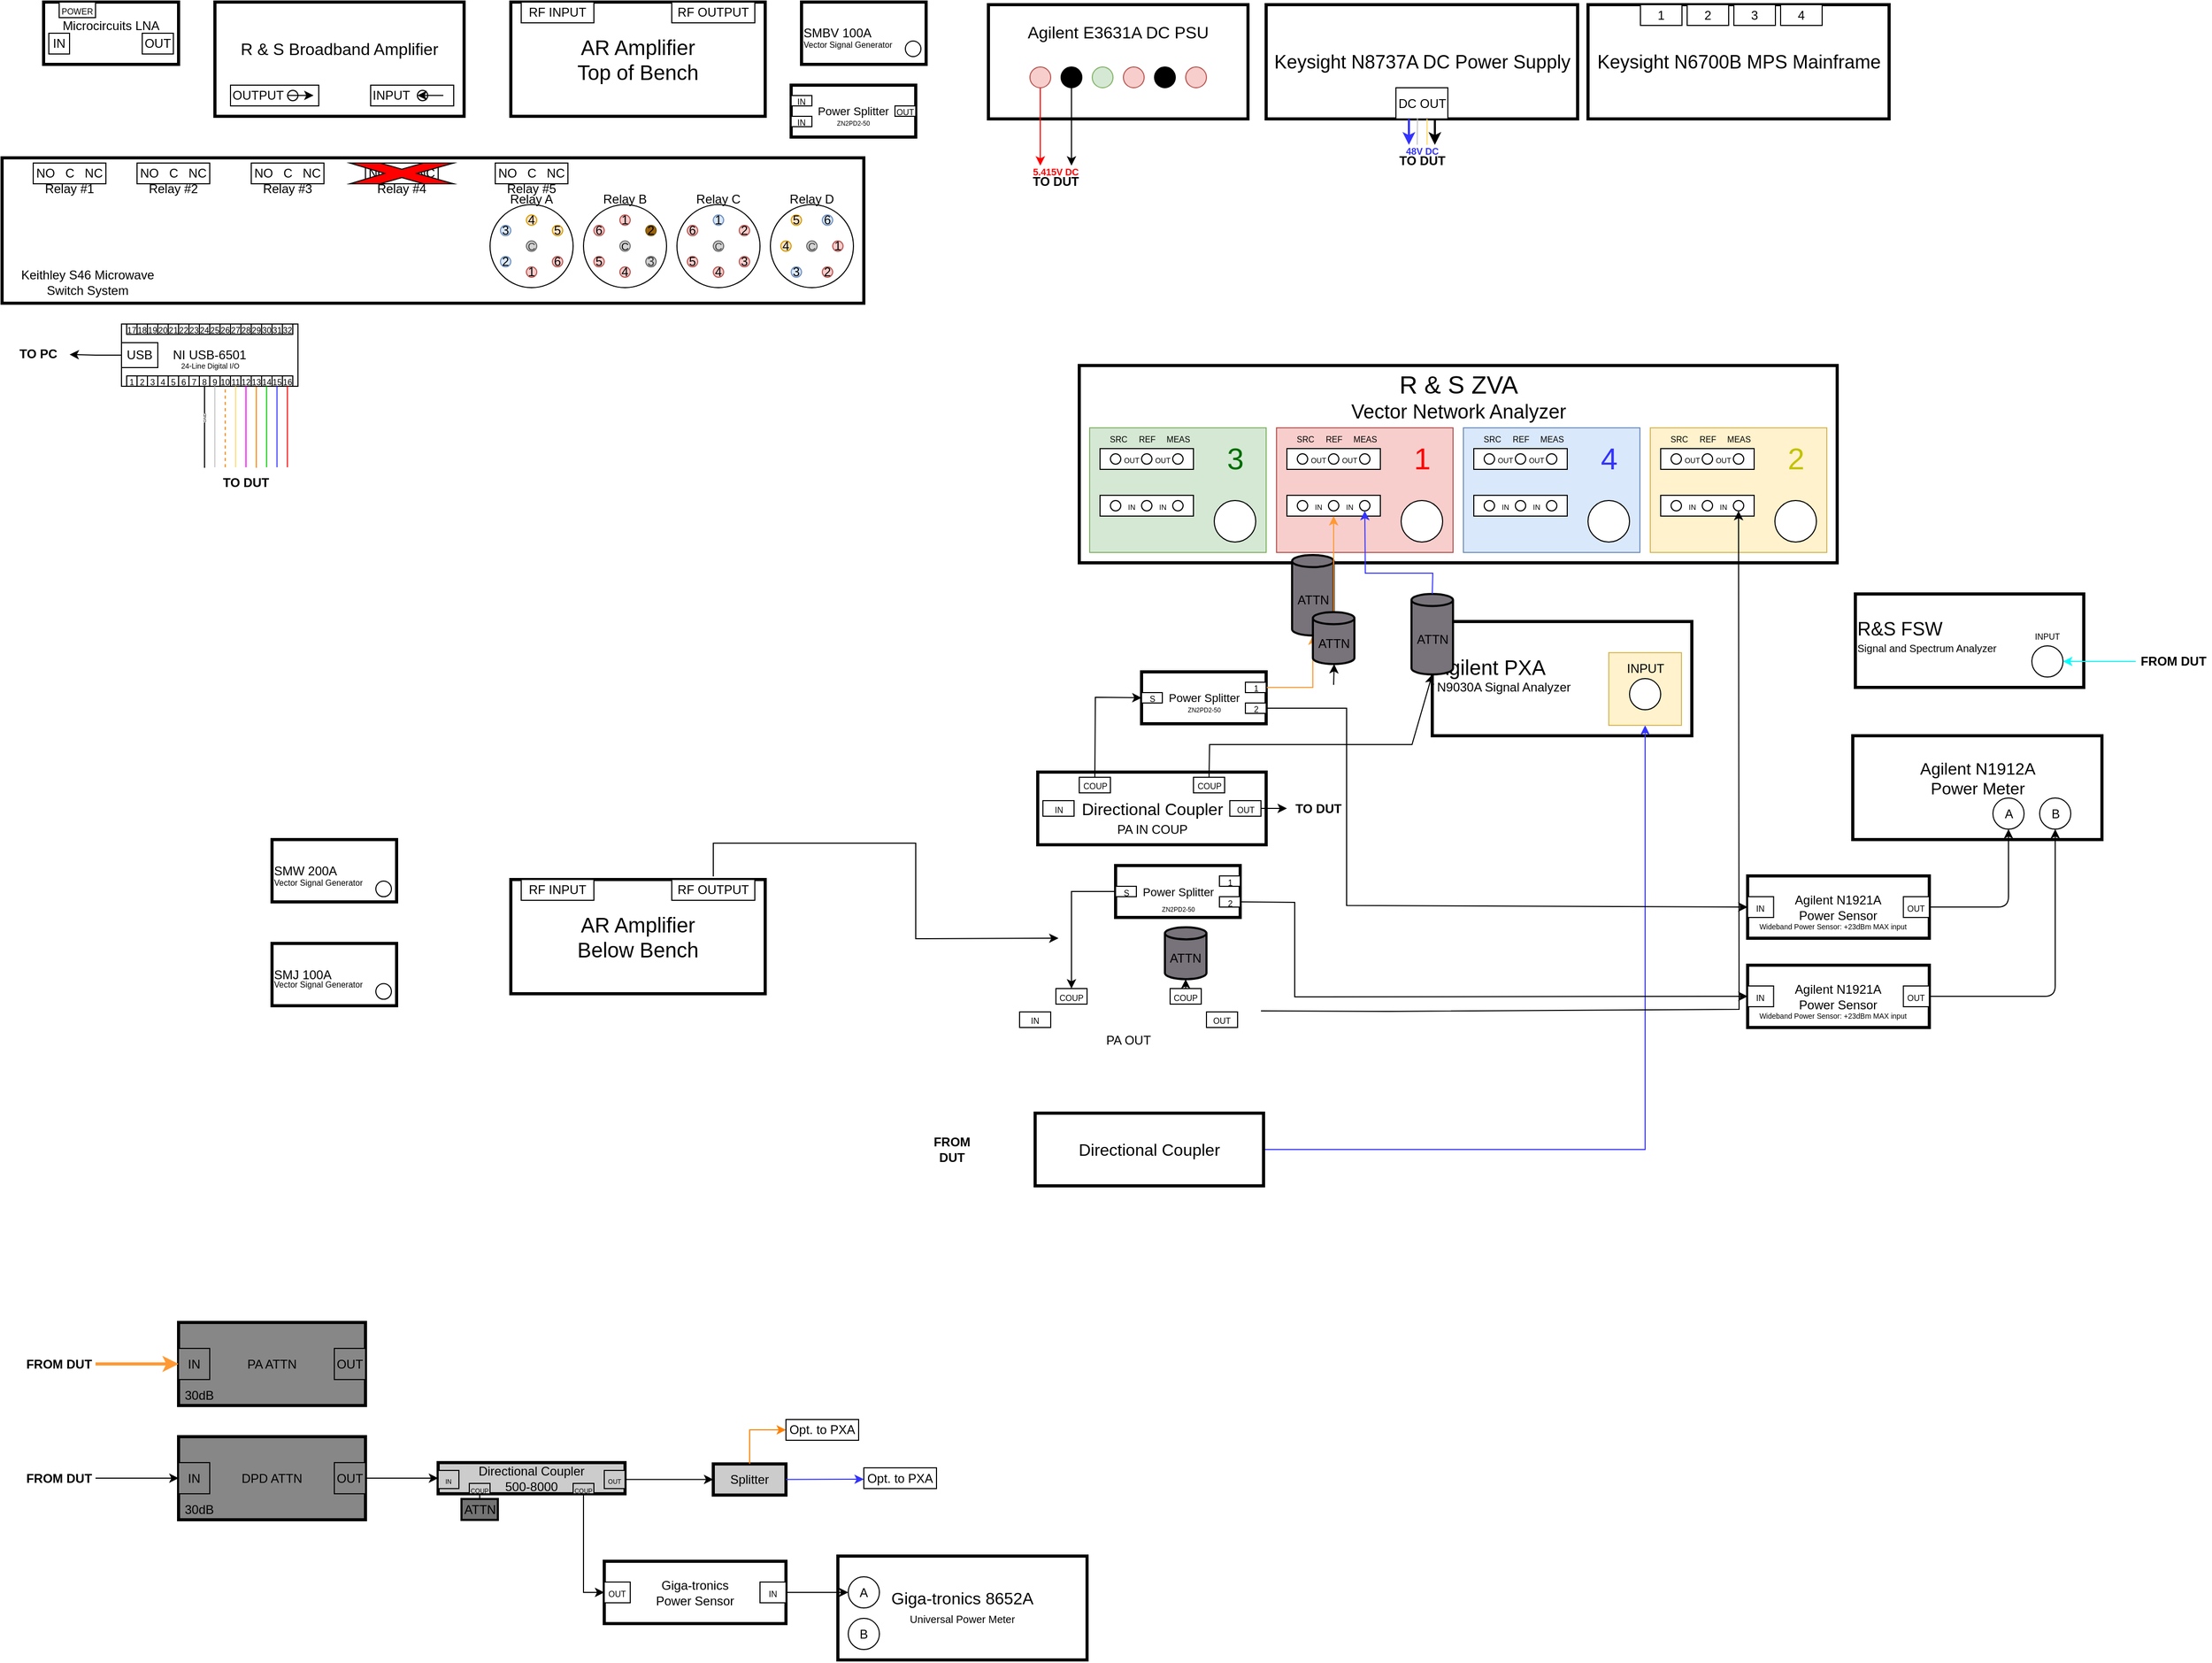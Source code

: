 <mxfile version="21.6.1" type="github" pages="2">
  <diagram name="Entire Setup" id="KPG9frDHrTeNR_pBxYRF">
    <mxGraphModel dx="2593" dy="2288" grid="1" gridSize="10" guides="1" tooltips="1" connect="1" arrows="1" fold="1" page="1" pageScale="1" pageWidth="1100" pageHeight="850" background="none" math="1" shadow="0">
      <root>
        <mxCell id="0" />
        <mxCell id="1" parent="0" />
        <mxCell id="TIZcJ4Cyvrn126za0Mi8-1" value="SMJ 100A" style="rounded=0;whiteSpace=wrap;html=1;strokeWidth=3;align=left;" parent="1" vertex="1">
          <mxGeometry x="275" y="76.54" width="120" height="60" as="geometry" />
        </mxCell>
        <mxCell id="TIZcJ4Cyvrn126za0Mi8-2" value="SMBV 100A" style="rounded=0;whiteSpace=wrap;html=1;strokeWidth=3;align=left;" parent="1" vertex="1">
          <mxGeometry x="785" y="-830" width="120" height="60" as="geometry" />
        </mxCell>
        <mxCell id="TIZcJ4Cyvrn126za0Mi8-3" value="SMW 200A" style="rounded=0;whiteSpace=wrap;html=1;strokeWidth=3;align=left;" parent="1" vertex="1">
          <mxGeometry x="275" y="-23.46" width="120" height="60" as="geometry" />
        </mxCell>
        <mxCell id="TIZcJ4Cyvrn126za0Mi8-4" value="&lt;font style=&quot;font-size: 11px;&quot;&gt;Power Splitter&lt;/font&gt;" style="rounded=0;whiteSpace=wrap;html=1;strokeWidth=3;" parent="1" vertex="1">
          <mxGeometry x="775" y="-750" width="120" height="50" as="geometry" />
        </mxCell>
        <mxCell id="TIZcJ4Cyvrn126za0Mi8-7" value="" style="rounded=0;whiteSpace=wrap;html=1;strokeWidth=3;" parent="1" vertex="1">
          <mxGeometry x="15" y="-680" width="830" height="140" as="geometry" />
        </mxCell>
        <mxCell id="TIZcJ4Cyvrn126za0Mi8-8" value="NO&amp;nbsp; &amp;nbsp;C&amp;nbsp; &amp;nbsp;NC" style="rounded=0;whiteSpace=wrap;html=1;" parent="1" vertex="1">
          <mxGeometry x="45" y="-675" width="70" height="20" as="geometry" />
        </mxCell>
        <mxCell id="Frwhosp65m-B4slvjgfp-1" value="Relay #1" style="text;html=1;strokeColor=none;fillColor=none;align=center;verticalAlign=middle;whiteSpace=wrap;rounded=0;" parent="1" vertex="1">
          <mxGeometry x="50" y="-655" width="60" height="10" as="geometry" />
        </mxCell>
        <mxCell id="Frwhosp65m-B4slvjgfp-2" value="NO&amp;nbsp; &amp;nbsp;C&amp;nbsp; &amp;nbsp;NC" style="rounded=0;whiteSpace=wrap;html=1;" parent="1" vertex="1">
          <mxGeometry x="145" y="-675" width="70" height="20" as="geometry" />
        </mxCell>
        <mxCell id="Frwhosp65m-B4slvjgfp-3" value="Relay #2" style="text;html=1;strokeColor=none;fillColor=none;align=center;verticalAlign=middle;whiteSpace=wrap;rounded=0;" parent="1" vertex="1">
          <mxGeometry x="150" y="-655" width="60" height="10" as="geometry" />
        </mxCell>
        <mxCell id="Frwhosp65m-B4slvjgfp-4" value="NO&amp;nbsp; &amp;nbsp;C&amp;nbsp; &amp;nbsp;NC" style="rounded=0;whiteSpace=wrap;html=1;" parent="1" vertex="1">
          <mxGeometry x="255" y="-675" width="70" height="20" as="geometry" />
        </mxCell>
        <mxCell id="Frwhosp65m-B4slvjgfp-5" value="Relay #3" style="text;html=1;strokeColor=none;fillColor=none;align=center;verticalAlign=middle;whiteSpace=wrap;rounded=0;" parent="1" vertex="1">
          <mxGeometry x="260" y="-655" width="60" height="10" as="geometry" />
        </mxCell>
        <mxCell id="Frwhosp65m-B4slvjgfp-6" value="NO&amp;nbsp; &amp;nbsp;C&amp;nbsp; &amp;nbsp;NC" style="rounded=0;whiteSpace=wrap;html=1;" parent="1" vertex="1">
          <mxGeometry x="365" y="-675" width="70" height="20" as="geometry" />
        </mxCell>
        <mxCell id="Frwhosp65m-B4slvjgfp-7" value="Relay #4" style="text;html=1;strokeColor=none;fillColor=none;align=center;verticalAlign=middle;whiteSpace=wrap;rounded=0;" parent="1" vertex="1">
          <mxGeometry x="370" y="-655" width="60" height="10" as="geometry" />
        </mxCell>
        <mxCell id="Frwhosp65m-B4slvjgfp-8" value="" style="ellipse;whiteSpace=wrap;html=1;aspect=fixed;" parent="1" vertex="1">
          <mxGeometry x="485" y="-635" width="80" height="80" as="geometry" />
        </mxCell>
        <mxCell id="Frwhosp65m-B4slvjgfp-9" value="4" style="ellipse;whiteSpace=wrap;html=1;aspect=fixed;fillColor=#ffe6cc;strokeColor=#d79b00;" parent="1" vertex="1">
          <mxGeometry x="520" y="-625" width="10" height="10" as="geometry" />
        </mxCell>
        <mxCell id="Frwhosp65m-B4slvjgfp-10" value="5" style="ellipse;whiteSpace=wrap;html=1;aspect=fixed;fillColor=#ffe6cc;strokeColor=#d79b00;" parent="1" vertex="1">
          <mxGeometry x="545" y="-615" width="10" height="10" as="geometry" />
        </mxCell>
        <mxCell id="Frwhosp65m-B4slvjgfp-11" value="6" style="ellipse;whiteSpace=wrap;html=1;aspect=fixed;fillColor=#f8cecc;strokeColor=#b85450;" parent="1" vertex="1">
          <mxGeometry x="545" y="-585" width="10" height="10" as="geometry" />
        </mxCell>
        <mxCell id="Frwhosp65m-B4slvjgfp-12" value="1" style="ellipse;whiteSpace=wrap;html=1;aspect=fixed;fillColor=#f8cecc;strokeColor=#b85450;" parent="1" vertex="1">
          <mxGeometry x="520" y="-575" width="10" height="10" as="geometry" />
        </mxCell>
        <mxCell id="Frwhosp65m-B4slvjgfp-13" value="2" style="ellipse;whiteSpace=wrap;html=1;aspect=fixed;fillColor=#dae8fc;strokeColor=#6c8ebf;" parent="1" vertex="1">
          <mxGeometry x="495" y="-585" width="10" height="10" as="geometry" />
        </mxCell>
        <mxCell id="Frwhosp65m-B4slvjgfp-14" value="3" style="ellipse;whiteSpace=wrap;html=1;aspect=fixed;fillColor=#dae8fc;strokeColor=#6c8ebf;" parent="1" vertex="1">
          <mxGeometry x="495" y="-615" width="10" height="10" as="geometry" />
        </mxCell>
        <mxCell id="Frwhosp65m-B4slvjgfp-15" value="&lt;font style=&quot;font-size: 10px;&quot;&gt;C&lt;/font&gt;" style="ellipse;whiteSpace=wrap;html=1;aspect=fixed;fillColor=#D4D4D4;fontColor=#333333;strokeColor=#666666;" parent="1" vertex="1">
          <mxGeometry x="520" y="-600" width="10" height="10" as="geometry" />
        </mxCell>
        <mxCell id="Frwhosp65m-B4slvjgfp-16" value="Relay A" style="text;html=1;strokeColor=none;fillColor=none;align=center;verticalAlign=middle;whiteSpace=wrap;rounded=0;" parent="1" vertex="1">
          <mxGeometry x="495" y="-645" width="60" height="10" as="geometry" />
        </mxCell>
        <mxCell id="Frwhosp65m-B4slvjgfp-17" value="" style="ellipse;whiteSpace=wrap;html=1;aspect=fixed;" parent="1" vertex="1">
          <mxGeometry x="575" y="-635" width="80" height="80" as="geometry" />
        </mxCell>
        <mxCell id="Frwhosp65m-B4slvjgfp-18" value="1" style="ellipse;whiteSpace=wrap;html=1;aspect=fixed;fillColor=#f8cecc;strokeColor=#b85450;" parent="1" vertex="1">
          <mxGeometry x="610" y="-625" width="10" height="10" as="geometry" />
        </mxCell>
        <mxCell id="Frwhosp65m-B4slvjgfp-19" value="2" style="ellipse;whiteSpace=wrap;html=1;aspect=fixed;fillColor=#9C630E;strokeColor=#755500;gradientColor=none;" parent="1" vertex="1">
          <mxGeometry x="635" y="-615" width="10" height="10" as="geometry" />
        </mxCell>
        <mxCell id="Frwhosp65m-B4slvjgfp-20" value="3" style="ellipse;whiteSpace=wrap;html=1;aspect=fixed;fillColor=#D4D4D4;fontColor=#333333;strokeColor=#666666;" parent="1" vertex="1">
          <mxGeometry x="635" y="-585" width="10" height="10" as="geometry" />
        </mxCell>
        <mxCell id="Frwhosp65m-B4slvjgfp-21" value="4" style="ellipse;whiteSpace=wrap;html=1;aspect=fixed;fillColor=#f8cecc;strokeColor=#b85450;" parent="1" vertex="1">
          <mxGeometry x="610" y="-575" width="10" height="10" as="geometry" />
        </mxCell>
        <mxCell id="Frwhosp65m-B4slvjgfp-22" value="5" style="ellipse;whiteSpace=wrap;html=1;aspect=fixed;fillColor=#f8cecc;strokeColor=#b85450;" parent="1" vertex="1">
          <mxGeometry x="585" y="-585" width="10" height="10" as="geometry" />
        </mxCell>
        <mxCell id="Frwhosp65m-B4slvjgfp-23" value="6" style="ellipse;whiteSpace=wrap;html=1;aspect=fixed;fillColor=#f8cecc;strokeColor=#b85450;" parent="1" vertex="1">
          <mxGeometry x="585" y="-615" width="10" height="10" as="geometry" />
        </mxCell>
        <mxCell id="Frwhosp65m-B4slvjgfp-24" value="&lt;font style=&quot;font-size: 10px;&quot;&gt;C&lt;/font&gt;" style="ellipse;whiteSpace=wrap;html=1;aspect=fixed;fillColor=#D4D4D4;strokeColor=#737373;" parent="1" vertex="1">
          <mxGeometry x="610" y="-600" width="10" height="10" as="geometry" />
        </mxCell>
        <mxCell id="Frwhosp65m-B4slvjgfp-25" value="Relay B" style="text;html=1;strokeColor=none;fillColor=none;align=center;verticalAlign=middle;whiteSpace=wrap;rounded=0;" parent="1" vertex="1">
          <mxGeometry x="585" y="-645" width="60" height="10" as="geometry" />
        </mxCell>
        <mxCell id="Frwhosp65m-B4slvjgfp-26" value="" style="ellipse;whiteSpace=wrap;html=1;aspect=fixed;" parent="1" vertex="1">
          <mxGeometry x="665" y="-635" width="80" height="80" as="geometry" />
        </mxCell>
        <mxCell id="Frwhosp65m-B4slvjgfp-27" value="1" style="ellipse;whiteSpace=wrap;html=1;aspect=fixed;fillColor=#dae8fc;strokeColor=#6c8ebf;" parent="1" vertex="1">
          <mxGeometry x="700" y="-625" width="10" height="10" as="geometry" />
        </mxCell>
        <mxCell id="Frwhosp65m-B4slvjgfp-28" value="2" style="ellipse;whiteSpace=wrap;html=1;aspect=fixed;fillColor=#f8cecc;strokeColor=#b85450;" parent="1" vertex="1">
          <mxGeometry x="725" y="-615" width="10" height="10" as="geometry" />
        </mxCell>
        <mxCell id="Frwhosp65m-B4slvjgfp-29" value="3" style="ellipse;whiteSpace=wrap;html=1;aspect=fixed;fillColor=#f8cecc;strokeColor=#b85450;" parent="1" vertex="1">
          <mxGeometry x="725" y="-585" width="10" height="10" as="geometry" />
        </mxCell>
        <mxCell id="Frwhosp65m-B4slvjgfp-30" value="4" style="ellipse;whiteSpace=wrap;html=1;aspect=fixed;fillColor=#f8cecc;strokeColor=#b85450;" parent="1" vertex="1">
          <mxGeometry x="700" y="-575" width="10" height="10" as="geometry" />
        </mxCell>
        <mxCell id="Frwhosp65m-B4slvjgfp-31" value="5" style="ellipse;whiteSpace=wrap;html=1;aspect=fixed;fillColor=#f8cecc;strokeColor=#b85450;" parent="1" vertex="1">
          <mxGeometry x="675" y="-585" width="10" height="10" as="geometry" />
        </mxCell>
        <mxCell id="Frwhosp65m-B4slvjgfp-32" value="6" style="ellipse;whiteSpace=wrap;html=1;aspect=fixed;fillColor=#f8cecc;strokeColor=#b85450;" parent="1" vertex="1">
          <mxGeometry x="675" y="-615" width="10" height="10" as="geometry" />
        </mxCell>
        <mxCell id="Frwhosp65m-B4slvjgfp-33" value="&lt;font style=&quot;font-size: 10px;&quot;&gt;C&lt;/font&gt;" style="ellipse;whiteSpace=wrap;html=1;aspect=fixed;fillColor=#D4D4D4;fontColor=#333333;strokeColor=#666666;" parent="1" vertex="1">
          <mxGeometry x="700" y="-600" width="10" height="10" as="geometry" />
        </mxCell>
        <mxCell id="Frwhosp65m-B4slvjgfp-34" value="Relay C" style="text;html=1;strokeColor=none;fillColor=none;align=center;verticalAlign=middle;whiteSpace=wrap;rounded=0;" parent="1" vertex="1">
          <mxGeometry x="675" y="-645" width="60" height="10" as="geometry" />
        </mxCell>
        <mxCell id="Frwhosp65m-B4slvjgfp-35" value="" style="ellipse;whiteSpace=wrap;html=1;aspect=fixed;" parent="1" vertex="1">
          <mxGeometry x="755" y="-635" width="80" height="80" as="geometry" />
        </mxCell>
        <mxCell id="Frwhosp65m-B4slvjgfp-36" value="6" style="ellipse;whiteSpace=wrap;html=1;aspect=fixed;fillColor=#dae8fc;strokeColor=#6c8ebf;" parent="1" vertex="1">
          <mxGeometry x="805" y="-625" width="10" height="10" as="geometry" />
        </mxCell>
        <mxCell id="Frwhosp65m-B4slvjgfp-37" value="1" style="ellipse;whiteSpace=wrap;html=1;aspect=fixed;fillColor=#f8cecc;strokeColor=#b85450;" parent="1" vertex="1">
          <mxGeometry x="815" y="-600" width="10" height="10" as="geometry" />
        </mxCell>
        <mxCell id="Frwhosp65m-B4slvjgfp-38" value="2" style="ellipse;whiteSpace=wrap;html=1;aspect=fixed;fillColor=#f8cecc;strokeColor=#b85450;" parent="1" vertex="1">
          <mxGeometry x="805" y="-575" width="10" height="10" as="geometry" />
        </mxCell>
        <mxCell id="Frwhosp65m-B4slvjgfp-39" value="3" style="ellipse;whiteSpace=wrap;html=1;aspect=fixed;fillColor=#dae8fc;strokeColor=#6c8ebf;" parent="1" vertex="1">
          <mxGeometry x="775" y="-575" width="10" height="10" as="geometry" />
        </mxCell>
        <mxCell id="Frwhosp65m-B4slvjgfp-40" value="4" style="ellipse;whiteSpace=wrap;html=1;aspect=fixed;fillColor=#ffe6cc;strokeColor=#d79b00;" parent="1" vertex="1">
          <mxGeometry x="765" y="-600" width="10" height="10" as="geometry" />
        </mxCell>
        <mxCell id="Frwhosp65m-B4slvjgfp-41" value="5" style="ellipse;whiteSpace=wrap;html=1;aspect=fixed;fillColor=#ffe6cc;strokeColor=#d79b00;" parent="1" vertex="1">
          <mxGeometry x="775" y="-625" width="10" height="10" as="geometry" />
        </mxCell>
        <mxCell id="Frwhosp65m-B4slvjgfp-42" value="&lt;font style=&quot;font-size: 10px;&quot;&gt;C&lt;/font&gt;" style="ellipse;whiteSpace=wrap;html=1;aspect=fixed;fillColor=#D4D4D4;fontColor=#333333;strokeColor=#666666;" parent="1" vertex="1">
          <mxGeometry x="790" y="-600" width="10" height="10" as="geometry" />
        </mxCell>
        <mxCell id="Frwhosp65m-B4slvjgfp-43" value="Relay D" style="text;html=1;strokeColor=none;fillColor=none;align=center;verticalAlign=middle;whiteSpace=wrap;rounded=0;" parent="1" vertex="1">
          <mxGeometry x="765" y="-645" width="60" height="10" as="geometry" />
        </mxCell>
        <mxCell id="Frwhosp65m-B4slvjgfp-50" value="NO&amp;nbsp; &amp;nbsp;C&amp;nbsp; &amp;nbsp;NC" style="rounded=0;whiteSpace=wrap;html=1;" parent="1" vertex="1">
          <mxGeometry x="490" y="-675" width="70" height="20" as="geometry" />
        </mxCell>
        <mxCell id="Frwhosp65m-B4slvjgfp-51" value="Relay #5" style="text;html=1;strokeColor=none;fillColor=none;align=center;verticalAlign=middle;whiteSpace=wrap;rounded=0;" parent="1" vertex="1">
          <mxGeometry x="495" y="-655" width="60" height="10" as="geometry" />
        </mxCell>
        <mxCell id="Frwhosp65m-B4slvjgfp-54" value="&lt;font style=&quot;font-size: 20px;&quot;&gt;AR Amplifier&lt;br&gt;Top of Bench&lt;br&gt;&lt;/font&gt;" style="rounded=0;whiteSpace=wrap;html=1;strokeWidth=3;" parent="1" vertex="1">
          <mxGeometry x="505" y="-830" width="245" height="110" as="geometry" />
        </mxCell>
        <mxCell id="Frwhosp65m-B4slvjgfp-55" value="RF INPUT" style="rounded=0;whiteSpace=wrap;html=1;" parent="1" vertex="1">
          <mxGeometry x="515" y="-830" width="70" height="20" as="geometry" />
        </mxCell>
        <mxCell id="Frwhosp65m-B4slvjgfp-57" value="RF OUTPUT" style="rounded=0;whiteSpace=wrap;html=1;" parent="1" vertex="1">
          <mxGeometry x="660" y="-830" width="80" height="20" as="geometry" />
        </mxCell>
        <mxCell id="Frwhosp65m-B4slvjgfp-61" value="Microcircuits LNA&lt;br&gt;&lt;br&gt;" style="rounded=0;whiteSpace=wrap;html=1;strokeWidth=3;" parent="1" vertex="1">
          <mxGeometry x="55" y="-830" width="130" height="60" as="geometry" />
        </mxCell>
        <mxCell id="Frwhosp65m-B4slvjgfp-64" value="IN" style="rounded=0;whiteSpace=wrap;html=1;" parent="1" vertex="1">
          <mxGeometry x="60" y="-800" width="20" height="20" as="geometry" />
        </mxCell>
        <mxCell id="Frwhosp65m-B4slvjgfp-65" value="OUT" style="rounded=0;whiteSpace=wrap;html=1;" parent="1" vertex="1">
          <mxGeometry x="150" y="-800" width="30" height="20" as="geometry" />
        </mxCell>
        <mxCell id="Frwhosp65m-B4slvjgfp-66" value="&lt;font style=&quot;font-size: 16px;&quot;&gt;R &amp;amp; S Broadband Amplifier&lt;br&gt;&lt;br&gt;&lt;/font&gt;" style="rounded=0;whiteSpace=wrap;html=1;strokeWidth=3;" parent="1" vertex="1">
          <mxGeometry x="220" y="-830" width="240" height="110" as="geometry" />
        </mxCell>
        <mxCell id="Frwhosp65m-B4slvjgfp-67" value="INPUT" style="rounded=0;whiteSpace=wrap;html=1;align=left;" parent="1" vertex="1">
          <mxGeometry x="370" y="-750" width="80" height="20" as="geometry" />
        </mxCell>
        <mxCell id="Frwhosp65m-B4slvjgfp-68" value="" style="ellipse;whiteSpace=wrap;html=1;aspect=fixed;" parent="1" vertex="1">
          <mxGeometry x="415" y="-745" width="10" height="10" as="geometry" />
        </mxCell>
        <mxCell id="Frwhosp65m-B4slvjgfp-69" value="" style="endArrow=classic;html=1;rounded=0;strokeWidth=1;strokeColor=default;" parent="1" edge="1">
          <mxGeometry width="50" height="50" relative="1" as="geometry">
            <mxPoint x="440" y="-740.11" as="sourcePoint" />
            <mxPoint x="415" y="-740.11" as="targetPoint" />
          </mxGeometry>
        </mxCell>
        <mxCell id="Frwhosp65m-B4slvjgfp-76" value="OUTPUT" style="rounded=0;whiteSpace=wrap;html=1;align=left;" parent="1" vertex="1">
          <mxGeometry x="235" y="-750" width="85" height="20" as="geometry" />
        </mxCell>
        <mxCell id="Frwhosp65m-B4slvjgfp-77" value="" style="ellipse;whiteSpace=wrap;html=1;aspect=fixed;" parent="1" vertex="1">
          <mxGeometry x="290" y="-745" width="10" height="10" as="geometry" />
        </mxCell>
        <mxCell id="Frwhosp65m-B4slvjgfp-78" value="" style="endArrow=classic;html=1;rounded=0;strokeWidth=1;strokeColor=default;" parent="1" edge="1">
          <mxGeometry width="50" height="50" relative="1" as="geometry">
            <mxPoint x="290" y="-740.11" as="sourcePoint" />
            <mxPoint x="315" y="-740.11" as="targetPoint" />
          </mxGeometry>
        </mxCell>
        <mxCell id="Frwhosp65m-B4slvjgfp-83" value="&lt;font style=&quot;font-size: 18px;&quot;&gt;Keysight N8737A DC Power Supply&lt;/font&gt;" style="rounded=0;whiteSpace=wrap;html=1;strokeWidth=3;" parent="1" vertex="1">
          <mxGeometry x="1232.5" y="-827.5" width="300" height="110" as="geometry" />
        </mxCell>
        <mxCell id="Frwhosp65m-B4slvjgfp-84" value="&lt;font style=&quot;font-size: 18px;&quot;&gt;Keysight N6700B MPS Mainframe&lt;/font&gt;" style="rounded=0;whiteSpace=wrap;html=1;strokeWidth=3;" parent="1" vertex="1">
          <mxGeometry x="1542.5" y="-827.5" width="290" height="110" as="geometry" />
        </mxCell>
        <mxCell id="Frwhosp65m-B4slvjgfp-85" value="&lt;font style=&quot;font-size: 16px;&quot;&gt;Agilent E3631A DC PSU&lt;br&gt;&lt;br&gt;&lt;br&gt;&lt;br&gt;&lt;/font&gt;" style="rounded=0;whiteSpace=wrap;html=1;strokeWidth=3;" parent="1" vertex="1">
          <mxGeometry x="965" y="-827.5" width="250" height="110" as="geometry" />
        </mxCell>
        <mxCell id="Frwhosp65m-B4slvjgfp-87" value="&lt;font style=&quot;&quot;&gt;&lt;span style=&quot;font-size: 24px;&quot;&gt;R &amp;amp; S ZVA&lt;/span&gt;&lt;br&gt;&lt;font style=&quot;font-size: 19px;&quot;&gt;Vector Network Analyzer&lt;/font&gt;&lt;br&gt;&lt;br&gt;&lt;br&gt;&lt;br&gt;&lt;br&gt;&lt;br&gt;&lt;br&gt;&lt;br&gt;&lt;br&gt;&lt;br&gt;&lt;/font&gt;" style="rounded=0;whiteSpace=wrap;html=1;strokeWidth=3;" parent="1" vertex="1">
          <mxGeometry x="1052.5" y="-480" width="730" height="190" as="geometry" />
        </mxCell>
        <mxCell id="Frwhosp65m-B4slvjgfp-88" value="&lt;font style=&quot;font-size: 20px;&quot;&gt;Agilent PXA&lt;br&gt;&lt;br&gt;&lt;/font&gt;" style="rounded=0;whiteSpace=wrap;html=1;align=left;strokeWidth=3;" parent="1" vertex="1">
          <mxGeometry x="1392.5" y="-233.46" width="250" height="110" as="geometry" />
        </mxCell>
        <mxCell id="Frwhosp65m-B4slvjgfp-89" value="&lt;font style=&quot;font-size: 18px;&quot;&gt;R&amp;amp;S FSW&lt;br&gt;&lt;br&gt;&lt;/font&gt;" style="rounded=0;whiteSpace=wrap;html=1;align=left;strokeWidth=3;" parent="1" vertex="1">
          <mxGeometry x="1800" y="-260" width="220" height="90" as="geometry" />
        </mxCell>
        <mxCell id="Frwhosp65m-B4slvjgfp-90" value="" style="rounded=0;whiteSpace=wrap;html=1;fillColor=#d5e8d4;strokeColor=#82b366;" parent="1" vertex="1">
          <mxGeometry x="1062.5" y="-420" width="170" height="120" as="geometry" />
        </mxCell>
        <mxCell id="Frwhosp65m-B4slvjgfp-94" value="" style="rounded=0;whiteSpace=wrap;html=1;" parent="1" vertex="1">
          <mxGeometry x="1072.5" y="-400" width="90" height="20" as="geometry" />
        </mxCell>
        <mxCell id="Frwhosp65m-B4slvjgfp-95" value="" style="rounded=0;whiteSpace=wrap;html=1;" parent="1" vertex="1">
          <mxGeometry x="1072.5" y="-355" width="90" height="20" as="geometry" />
        </mxCell>
        <mxCell id="Frwhosp65m-B4slvjgfp-97" value="" style="ellipse;whiteSpace=wrap;html=1;aspect=fixed;" parent="1" vertex="1">
          <mxGeometry x="1182.5" y="-350" width="40" height="40" as="geometry" />
        </mxCell>
        <mxCell id="Frwhosp65m-B4slvjgfp-98" value="&lt;font color=&quot;#006e00&quot; style=&quot;font-size: 29px;&quot;&gt;3&lt;/font&gt;" style="text;html=1;strokeColor=none;fillColor=none;align=center;verticalAlign=middle;whiteSpace=wrap;rounded=0;" parent="1" vertex="1">
          <mxGeometry x="1172.5" y="-405" width="60" height="30" as="geometry" />
        </mxCell>
        <mxCell id="Frwhosp65m-B4slvjgfp-99" value="" style="ellipse;whiteSpace=wrap;html=1;aspect=fixed;" parent="1" vertex="1">
          <mxGeometry x="1082.5" y="-395" width="10" height="10" as="geometry" />
        </mxCell>
        <mxCell id="Frwhosp65m-B4slvjgfp-100" value="&lt;font style=&quot;font-size: 8px;&quot;&gt;SRC&lt;/font&gt;" style="text;html=1;strokeColor=none;fillColor=none;align=center;verticalAlign=middle;whiteSpace=wrap;rounded=0;" parent="1" vertex="1">
          <mxGeometry x="1077.5" y="-420" width="25" height="20" as="geometry" />
        </mxCell>
        <mxCell id="IWHVhnK3SDPOk-1DZyC3-1" value="" style="ellipse;whiteSpace=wrap;html=1;aspect=fixed;" parent="1" vertex="1">
          <mxGeometry x="1112.5" y="-395" width="10" height="10" as="geometry" />
        </mxCell>
        <mxCell id="IWHVhnK3SDPOk-1DZyC3-2" value="" style="ellipse;whiteSpace=wrap;html=1;aspect=fixed;" parent="1" vertex="1">
          <mxGeometry x="1142.5" y="-395" width="10" height="10" as="geometry" />
        </mxCell>
        <mxCell id="IWHVhnK3SDPOk-1DZyC3-3" value="" style="ellipse;whiteSpace=wrap;html=1;aspect=fixed;" parent="1" vertex="1">
          <mxGeometry x="1082.5" y="-350" width="10" height="10" as="geometry" />
        </mxCell>
        <mxCell id="IWHVhnK3SDPOk-1DZyC3-4" value="" style="ellipse;whiteSpace=wrap;html=1;aspect=fixed;" parent="1" vertex="1">
          <mxGeometry x="1112.5" y="-350" width="10" height="10" as="geometry" />
        </mxCell>
        <mxCell id="IWHVhnK3SDPOk-1DZyC3-5" value="" style="ellipse;whiteSpace=wrap;html=1;aspect=fixed;" parent="1" vertex="1">
          <mxGeometry x="1142.5" y="-350" width="10" height="10" as="geometry" />
        </mxCell>
        <mxCell id="IWHVhnK3SDPOk-1DZyC3-6" value="&lt;font style=&quot;font-size: 8px;&quot;&gt;REF&lt;/font&gt;" style="text;html=1;strokeColor=none;fillColor=none;align=center;verticalAlign=middle;whiteSpace=wrap;rounded=0;" parent="1" vertex="1">
          <mxGeometry x="1107.5" y="-420" width="20" height="20" as="geometry" />
        </mxCell>
        <mxCell id="IWHVhnK3SDPOk-1DZyC3-7" value="&lt;font style=&quot;font-size: 8px;&quot;&gt;MEAS&lt;/font&gt;" style="text;html=1;strokeColor=none;fillColor=none;align=center;verticalAlign=middle;whiteSpace=wrap;rounded=0;" parent="1" vertex="1">
          <mxGeometry x="1137.5" y="-420" width="20" height="20" as="geometry" />
        </mxCell>
        <mxCell id="IWHVhnK3SDPOk-1DZyC3-8" value="&lt;font style=&quot;font-size: 7px;&quot;&gt;OUT&lt;/font&gt;" style="text;html=1;strokeColor=none;fillColor=none;align=center;verticalAlign=middle;whiteSpace=wrap;rounded=0;" parent="1" vertex="1">
          <mxGeometry x="1092.5" y="-395" width="20" height="10" as="geometry" />
        </mxCell>
        <mxCell id="IWHVhnK3SDPOk-1DZyC3-9" value="&lt;font style=&quot;font-size: 7px;&quot;&gt;IN&lt;/font&gt;" style="text;html=1;strokeColor=none;fillColor=none;align=center;verticalAlign=middle;whiteSpace=wrap;rounded=0;" parent="1" vertex="1">
          <mxGeometry x="1092.5" y="-350" width="20" height="10" as="geometry" />
        </mxCell>
        <mxCell id="IWHVhnK3SDPOk-1DZyC3-26" value="" style="rounded=0;whiteSpace=wrap;html=1;fillColor=#f8cecc;strokeColor=#b85450;" parent="1" vertex="1">
          <mxGeometry x="1242.5" y="-420" width="170" height="120" as="geometry" />
        </mxCell>
        <mxCell id="IWHVhnK3SDPOk-1DZyC3-27" value="" style="rounded=0;whiteSpace=wrap;html=1;" parent="1" vertex="1">
          <mxGeometry x="1252.5" y="-400" width="90" height="20" as="geometry" />
        </mxCell>
        <mxCell id="IWHVhnK3SDPOk-1DZyC3-28" value="" style="rounded=0;whiteSpace=wrap;html=1;" parent="1" vertex="1">
          <mxGeometry x="1252.5" y="-355" width="90" height="20" as="geometry" />
        </mxCell>
        <mxCell id="IWHVhnK3SDPOk-1DZyC3-29" value="" style="ellipse;whiteSpace=wrap;html=1;aspect=fixed;" parent="1" vertex="1">
          <mxGeometry x="1362.5" y="-350" width="40" height="40" as="geometry" />
        </mxCell>
        <mxCell id="IWHVhnK3SDPOk-1DZyC3-30" value="&lt;font color=&quot;#ff0000&quot; style=&quot;font-size: 29px;&quot;&gt;1&lt;/font&gt;" style="text;html=1;strokeColor=none;fillColor=none;align=center;verticalAlign=middle;whiteSpace=wrap;rounded=0;" parent="1" vertex="1">
          <mxGeometry x="1352.5" y="-405" width="60" height="30" as="geometry" />
        </mxCell>
        <mxCell id="IWHVhnK3SDPOk-1DZyC3-31" value="" style="ellipse;whiteSpace=wrap;html=1;aspect=fixed;" parent="1" vertex="1">
          <mxGeometry x="1262.5" y="-395" width="10" height="10" as="geometry" />
        </mxCell>
        <mxCell id="IWHVhnK3SDPOk-1DZyC3-32" value="&lt;font style=&quot;font-size: 8px;&quot;&gt;SRC&lt;/font&gt;" style="text;html=1;strokeColor=none;fillColor=none;align=center;verticalAlign=middle;whiteSpace=wrap;rounded=0;" parent="1" vertex="1">
          <mxGeometry x="1257.5" y="-420" width="25" height="20" as="geometry" />
        </mxCell>
        <mxCell id="IWHVhnK3SDPOk-1DZyC3-33" value="" style="ellipse;whiteSpace=wrap;html=1;aspect=fixed;" parent="1" vertex="1">
          <mxGeometry x="1292.5" y="-395" width="10" height="10" as="geometry" />
        </mxCell>
        <mxCell id="IWHVhnK3SDPOk-1DZyC3-34" value="" style="ellipse;whiteSpace=wrap;html=1;aspect=fixed;" parent="1" vertex="1">
          <mxGeometry x="1322.5" y="-395" width="10" height="10" as="geometry" />
        </mxCell>
        <mxCell id="IWHVhnK3SDPOk-1DZyC3-35" value="" style="ellipse;whiteSpace=wrap;html=1;aspect=fixed;" parent="1" vertex="1">
          <mxGeometry x="1262.5" y="-350" width="10" height="10" as="geometry" />
        </mxCell>
        <mxCell id="IWHVhnK3SDPOk-1DZyC3-36" value="" style="ellipse;whiteSpace=wrap;html=1;aspect=fixed;" parent="1" vertex="1">
          <mxGeometry x="1292.5" y="-350" width="10" height="10" as="geometry" />
        </mxCell>
        <mxCell id="IWHVhnK3SDPOk-1DZyC3-37" value="" style="ellipse;whiteSpace=wrap;html=1;aspect=fixed;" parent="1" vertex="1">
          <mxGeometry x="1322.5" y="-350" width="10" height="10" as="geometry" />
        </mxCell>
        <mxCell id="IWHVhnK3SDPOk-1DZyC3-38" value="&lt;font style=&quot;font-size: 8px;&quot;&gt;REF&lt;/font&gt;" style="text;html=1;strokeColor=none;fillColor=none;align=center;verticalAlign=middle;whiteSpace=wrap;rounded=0;" parent="1" vertex="1">
          <mxGeometry x="1287.5" y="-420" width="20" height="20" as="geometry" />
        </mxCell>
        <mxCell id="IWHVhnK3SDPOk-1DZyC3-39" value="&lt;font style=&quot;font-size: 8px;&quot;&gt;MEAS&lt;/font&gt;" style="text;html=1;strokeColor=none;fillColor=none;align=center;verticalAlign=middle;whiteSpace=wrap;rounded=0;" parent="1" vertex="1">
          <mxGeometry x="1317.5" y="-420" width="20" height="20" as="geometry" />
        </mxCell>
        <mxCell id="IWHVhnK3SDPOk-1DZyC3-40" value="&lt;font style=&quot;font-size: 7px;&quot;&gt;OUT&lt;/font&gt;" style="text;html=1;strokeColor=none;fillColor=none;align=center;verticalAlign=middle;whiteSpace=wrap;rounded=0;" parent="1" vertex="1">
          <mxGeometry x="1272.5" y="-395" width="20" height="10" as="geometry" />
        </mxCell>
        <mxCell id="IWHVhnK3SDPOk-1DZyC3-41" value="&lt;font style=&quot;font-size: 7px;&quot;&gt;IN&lt;/font&gt;" style="text;html=1;strokeColor=none;fillColor=none;align=center;verticalAlign=middle;whiteSpace=wrap;rounded=0;" parent="1" vertex="1">
          <mxGeometry x="1272.5" y="-350" width="20" height="10" as="geometry" />
        </mxCell>
        <mxCell id="IWHVhnK3SDPOk-1DZyC3-42" value="" style="rounded=0;whiteSpace=wrap;html=1;fillColor=#dae8fc;strokeColor=#6c8ebf;" parent="1" vertex="1">
          <mxGeometry x="1422.5" y="-420" width="170" height="120" as="geometry" />
        </mxCell>
        <mxCell id="IWHVhnK3SDPOk-1DZyC3-43" value="" style="rounded=0;whiteSpace=wrap;html=1;" parent="1" vertex="1">
          <mxGeometry x="1432.5" y="-400" width="90" height="20" as="geometry" />
        </mxCell>
        <mxCell id="IWHVhnK3SDPOk-1DZyC3-44" value="" style="rounded=0;whiteSpace=wrap;html=1;" parent="1" vertex="1">
          <mxGeometry x="1432.5" y="-355" width="90" height="20" as="geometry" />
        </mxCell>
        <mxCell id="IWHVhnK3SDPOk-1DZyC3-45" value="" style="ellipse;whiteSpace=wrap;html=1;aspect=fixed;" parent="1" vertex="1">
          <mxGeometry x="1542.5" y="-350" width="40" height="40" as="geometry" />
        </mxCell>
        <mxCell id="IWHVhnK3SDPOk-1DZyC3-46" value="&lt;font color=&quot;#3333ff&quot; style=&quot;font-size: 29px;&quot;&gt;4&lt;/font&gt;" style="text;html=1;strokeColor=none;fillColor=none;align=center;verticalAlign=middle;whiteSpace=wrap;rounded=0;" parent="1" vertex="1">
          <mxGeometry x="1532.5" y="-405" width="60" height="30" as="geometry" />
        </mxCell>
        <mxCell id="IWHVhnK3SDPOk-1DZyC3-47" value="" style="ellipse;whiteSpace=wrap;html=1;aspect=fixed;" parent="1" vertex="1">
          <mxGeometry x="1442.5" y="-395" width="10" height="10" as="geometry" />
        </mxCell>
        <mxCell id="IWHVhnK3SDPOk-1DZyC3-48" value="&lt;font style=&quot;font-size: 8px;&quot;&gt;SRC&lt;/font&gt;" style="text;html=1;strokeColor=none;fillColor=none;align=center;verticalAlign=middle;whiteSpace=wrap;rounded=0;" parent="1" vertex="1">
          <mxGeometry x="1437.5" y="-420" width="25" height="20" as="geometry" />
        </mxCell>
        <mxCell id="IWHVhnK3SDPOk-1DZyC3-49" value="" style="ellipse;whiteSpace=wrap;html=1;aspect=fixed;" parent="1" vertex="1">
          <mxGeometry x="1472.5" y="-395" width="10" height="10" as="geometry" />
        </mxCell>
        <mxCell id="IWHVhnK3SDPOk-1DZyC3-50" value="" style="ellipse;whiteSpace=wrap;html=1;aspect=fixed;" parent="1" vertex="1">
          <mxGeometry x="1502.5" y="-395" width="10" height="10" as="geometry" />
        </mxCell>
        <mxCell id="IWHVhnK3SDPOk-1DZyC3-51" value="" style="ellipse;whiteSpace=wrap;html=1;aspect=fixed;" parent="1" vertex="1">
          <mxGeometry x="1442.5" y="-350" width="10" height="10" as="geometry" />
        </mxCell>
        <mxCell id="IWHVhnK3SDPOk-1DZyC3-52" value="" style="ellipse;whiteSpace=wrap;html=1;aspect=fixed;" parent="1" vertex="1">
          <mxGeometry x="1472.5" y="-350" width="10" height="10" as="geometry" />
        </mxCell>
        <mxCell id="IWHVhnK3SDPOk-1DZyC3-53" value="" style="ellipse;whiteSpace=wrap;html=1;aspect=fixed;" parent="1" vertex="1">
          <mxGeometry x="1502.5" y="-350" width="10" height="10" as="geometry" />
        </mxCell>
        <mxCell id="IWHVhnK3SDPOk-1DZyC3-54" value="&lt;font style=&quot;font-size: 8px;&quot;&gt;REF&lt;/font&gt;" style="text;html=1;strokeColor=none;fillColor=none;align=center;verticalAlign=middle;whiteSpace=wrap;rounded=0;" parent="1" vertex="1">
          <mxGeometry x="1467.5" y="-420" width="20" height="20" as="geometry" />
        </mxCell>
        <mxCell id="IWHVhnK3SDPOk-1DZyC3-55" value="&lt;font style=&quot;font-size: 8px;&quot;&gt;MEAS&lt;/font&gt;" style="text;html=1;strokeColor=none;fillColor=none;align=center;verticalAlign=middle;whiteSpace=wrap;rounded=0;" parent="1" vertex="1">
          <mxGeometry x="1497.5" y="-420" width="20" height="20" as="geometry" />
        </mxCell>
        <mxCell id="IWHVhnK3SDPOk-1DZyC3-56" value="&lt;font style=&quot;font-size: 7px;&quot;&gt;OUT&lt;/font&gt;" style="text;html=1;strokeColor=none;fillColor=none;align=center;verticalAlign=middle;whiteSpace=wrap;rounded=0;" parent="1" vertex="1">
          <mxGeometry x="1452.5" y="-395" width="20" height="10" as="geometry" />
        </mxCell>
        <mxCell id="IWHVhnK3SDPOk-1DZyC3-57" value="&lt;font style=&quot;font-size: 7px;&quot;&gt;IN&lt;/font&gt;" style="text;html=1;strokeColor=none;fillColor=none;align=center;verticalAlign=middle;whiteSpace=wrap;rounded=0;" parent="1" vertex="1">
          <mxGeometry x="1452.5" y="-350" width="20" height="10" as="geometry" />
        </mxCell>
        <mxCell id="IWHVhnK3SDPOk-1DZyC3-58" value="" style="rounded=0;whiteSpace=wrap;html=1;fillColor=#fff2cc;strokeColor=#d6b656;" parent="1" vertex="1">
          <mxGeometry x="1602.5" y="-420" width="170" height="120" as="geometry" />
        </mxCell>
        <mxCell id="IWHVhnK3SDPOk-1DZyC3-59" value="" style="rounded=0;whiteSpace=wrap;html=1;" parent="1" vertex="1">
          <mxGeometry x="1612.5" y="-400" width="90" height="20" as="geometry" />
        </mxCell>
        <mxCell id="IWHVhnK3SDPOk-1DZyC3-60" value="" style="rounded=0;whiteSpace=wrap;html=1;" parent="1" vertex="1">
          <mxGeometry x="1612.5" y="-355" width="90" height="20" as="geometry" />
        </mxCell>
        <mxCell id="IWHVhnK3SDPOk-1DZyC3-61" value="" style="ellipse;whiteSpace=wrap;html=1;aspect=fixed;" parent="1" vertex="1">
          <mxGeometry x="1722.5" y="-350" width="40" height="40" as="geometry" />
        </mxCell>
        <mxCell id="IWHVhnK3SDPOk-1DZyC3-62" value="&lt;font color=&quot;#c2c200&quot; style=&quot;font-size: 29px;&quot;&gt;2&lt;/font&gt;" style="text;html=1;strokeColor=none;fillColor=none;align=center;verticalAlign=middle;whiteSpace=wrap;rounded=0;" parent="1" vertex="1">
          <mxGeometry x="1712.5" y="-405" width="60" height="30" as="geometry" />
        </mxCell>
        <mxCell id="IWHVhnK3SDPOk-1DZyC3-63" value="" style="ellipse;whiteSpace=wrap;html=1;aspect=fixed;" parent="1" vertex="1">
          <mxGeometry x="1622.5" y="-395" width="10" height="10" as="geometry" />
        </mxCell>
        <mxCell id="IWHVhnK3SDPOk-1DZyC3-64" value="&lt;font style=&quot;font-size: 8px;&quot;&gt;SRC&lt;/font&gt;" style="text;html=1;strokeColor=none;fillColor=none;align=center;verticalAlign=middle;whiteSpace=wrap;rounded=0;" parent="1" vertex="1">
          <mxGeometry x="1617.5" y="-420" width="25" height="20" as="geometry" />
        </mxCell>
        <mxCell id="IWHVhnK3SDPOk-1DZyC3-65" value="" style="ellipse;whiteSpace=wrap;html=1;aspect=fixed;" parent="1" vertex="1">
          <mxGeometry x="1652.5" y="-395" width="10" height="10" as="geometry" />
        </mxCell>
        <mxCell id="IWHVhnK3SDPOk-1DZyC3-66" value="" style="ellipse;whiteSpace=wrap;html=1;aspect=fixed;" parent="1" vertex="1">
          <mxGeometry x="1682.5" y="-395" width="10" height="10" as="geometry" />
        </mxCell>
        <mxCell id="IWHVhnK3SDPOk-1DZyC3-67" value="" style="ellipse;whiteSpace=wrap;html=1;aspect=fixed;" parent="1" vertex="1">
          <mxGeometry x="1622.5" y="-350" width="10" height="10" as="geometry" />
        </mxCell>
        <mxCell id="IWHVhnK3SDPOk-1DZyC3-68" value="" style="ellipse;whiteSpace=wrap;html=1;aspect=fixed;" parent="1" vertex="1">
          <mxGeometry x="1652.5" y="-350" width="10" height="10" as="geometry" />
        </mxCell>
        <mxCell id="IWHVhnK3SDPOk-1DZyC3-69" value="" style="ellipse;whiteSpace=wrap;html=1;aspect=fixed;" parent="1" vertex="1">
          <mxGeometry x="1682.5" y="-350" width="10" height="10" as="geometry" />
        </mxCell>
        <mxCell id="IWHVhnK3SDPOk-1DZyC3-70" value="&lt;font style=&quot;font-size: 8px;&quot;&gt;REF&lt;/font&gt;" style="text;html=1;strokeColor=none;fillColor=none;align=center;verticalAlign=middle;whiteSpace=wrap;rounded=0;" parent="1" vertex="1">
          <mxGeometry x="1647.5" y="-420" width="20" height="20" as="geometry" />
        </mxCell>
        <mxCell id="IWHVhnK3SDPOk-1DZyC3-71" value="&lt;font style=&quot;font-size: 8px;&quot;&gt;MEAS&lt;/font&gt;" style="text;html=1;strokeColor=none;fillColor=none;align=center;verticalAlign=middle;whiteSpace=wrap;rounded=0;" parent="1" vertex="1">
          <mxGeometry x="1677.5" y="-420" width="20" height="20" as="geometry" />
        </mxCell>
        <mxCell id="IWHVhnK3SDPOk-1DZyC3-72" value="&lt;font style=&quot;font-size: 7px;&quot;&gt;OUT&lt;/font&gt;" style="text;html=1;strokeColor=none;fillColor=none;align=center;verticalAlign=middle;whiteSpace=wrap;rounded=0;" parent="1" vertex="1">
          <mxGeometry x="1632.5" y="-395" width="20" height="10" as="geometry" />
        </mxCell>
        <mxCell id="IWHVhnK3SDPOk-1DZyC3-73" value="&lt;font style=&quot;font-size: 7px;&quot;&gt;IN&lt;/font&gt;" style="text;html=1;strokeColor=none;fillColor=none;align=center;verticalAlign=middle;whiteSpace=wrap;rounded=0;" parent="1" vertex="1">
          <mxGeometry x="1632.5" y="-350" width="20" height="10" as="geometry" />
        </mxCell>
        <mxCell id="c6x9nXXjt7grRlhbPBqf-23" style="edgeStyle=orthogonalEdgeStyle;rounded=0;orthogonalLoop=1;jettySize=auto;html=1;entryX=0.5;entryY=1;entryDx=0;entryDy=0;fontFamily=Helvetica;fontSize=12;fontColor=default;strokeColor=#3333FF;" parent="1" source="IWHVhnK3SDPOk-1DZyC3-75" target="IWHVhnK3SDPOk-1DZyC3-84" edge="1">
          <mxGeometry relative="1" as="geometry" />
        </mxCell>
        <mxCell id="IWHVhnK3SDPOk-1DZyC3-75" value="&lt;font style=&quot;font-size: 16px;&quot;&gt;Directional Coupler&lt;/font&gt;" style="rounded=0;whiteSpace=wrap;html=1;strokeWidth=3;" parent="1" vertex="1">
          <mxGeometry x="1010" y="240.0" width="220" height="70" as="geometry" />
        </mxCell>
        <mxCell id="IWHVhnK3SDPOk-1DZyC3-76" value="&lt;span style=&quot;font-size: 8px;&quot;&gt;IN&lt;/span&gt;" style="rounded=0;whiteSpace=wrap;html=1;" parent="1" vertex="1">
          <mxGeometry x="995" y="142.5" width="30" height="15" as="geometry" />
        </mxCell>
        <mxCell id="IWHVhnK3SDPOk-1DZyC3-77" value="&lt;font style=&quot;font-size: 8px;&quot;&gt;OUT&lt;/font&gt;" style="rounded=0;whiteSpace=wrap;html=1;" parent="1" vertex="1">
          <mxGeometry x="1175" y="142.5" width="30" height="15" as="geometry" />
        </mxCell>
        <mxCell id="IWHVhnK3SDPOk-1DZyC3-78" value="&lt;font style=&quot;font-size: 8px;&quot;&gt;COUP&lt;/font&gt;" style="rounded=0;whiteSpace=wrap;html=1;" parent="1" vertex="1">
          <mxGeometry x="1030" y="120.0" width="30" height="15" as="geometry" />
        </mxCell>
        <mxCell id="c6x9nXXjt7grRlhbPBqf-91" value="" style="edgeStyle=orthogonalEdgeStyle;rounded=0;orthogonalLoop=1;jettySize=auto;html=1;fontFamily=Helvetica;fontSize=12;fontColor=default;" parent="1" source="IWHVhnK3SDPOk-1DZyC3-79" target="c6x9nXXjt7grRlhbPBqf-90" edge="1">
          <mxGeometry relative="1" as="geometry" />
        </mxCell>
        <mxCell id="IWHVhnK3SDPOk-1DZyC3-79" value="&lt;font style=&quot;font-size: 8px;&quot;&gt;COUP&lt;/font&gt;" style="rounded=0;whiteSpace=wrap;html=1;" parent="1" vertex="1">
          <mxGeometry x="1140" y="120.0" width="30" height="15" as="geometry" />
        </mxCell>
        <mxCell id="IWHVhnK3SDPOk-1DZyC3-80" value="PA OUT" style="text;html=1;strokeColor=none;fillColor=none;align=center;verticalAlign=middle;whiteSpace=wrap;rounded=0;" parent="1" vertex="1">
          <mxGeometry x="1070" y="155.0" width="60" height="30" as="geometry" />
        </mxCell>
        <mxCell id="IWHVhnK3SDPOk-1DZyC3-84" value="" style="rounded=0;whiteSpace=wrap;html=1;fillColor=#fff2cc;strokeColor=#d6b656;" parent="1" vertex="1">
          <mxGeometry x="1562.5" y="-203.46" width="70" height="70" as="geometry" />
        </mxCell>
        <mxCell id="IWHVhnK3SDPOk-1DZyC3-85" value="" style="ellipse;whiteSpace=wrap;html=1;aspect=fixed;" parent="1" vertex="1">
          <mxGeometry x="1582.5" y="-178.46" width="30" height="30" as="geometry" />
        </mxCell>
        <mxCell id="IWHVhnK3SDPOk-1DZyC3-86" value="INPUT" style="text;html=1;strokeColor=none;fillColor=none;align=center;verticalAlign=middle;whiteSpace=wrap;rounded=0;" parent="1" vertex="1">
          <mxGeometry x="1567.5" y="-203.46" width="60" height="30" as="geometry" />
        </mxCell>
        <mxCell id="IWHVhnK3SDPOk-1DZyC3-88" value="&lt;font style=&quot;font-size: 8px;&quot;&gt;IN&lt;/font&gt;" style="rounded=0;whiteSpace=wrap;html=1;" parent="1" vertex="1">
          <mxGeometry x="775" y="-740" width="20" height="10" as="geometry" />
        </mxCell>
        <mxCell id="IWHVhnK3SDPOk-1DZyC3-89" value="&lt;font style=&quot;font-size: 8px;&quot;&gt;IN&lt;/font&gt;" style="rounded=0;whiteSpace=wrap;html=1;" parent="1" vertex="1">
          <mxGeometry x="775" y="-720" width="20" height="10" as="geometry" />
        </mxCell>
        <mxCell id="IWHVhnK3SDPOk-1DZyC3-93" value="" style="endArrow=none;html=1;rounded=0;entryX=0.836;entryY=0.084;entryDx=0;entryDy=0;entryPerimeter=0;exitX=1;exitY=0.5;exitDx=0;exitDy=0;strokeColor=#3333FF;" parent="1" source="TIZcJ4Cyvrn126za0Mi8-4" target="IWHVhnK3SDPOk-1DZyC3-92" edge="1">
          <mxGeometry width="50" height="50" relative="1" as="geometry">
            <mxPoint x="895" y="-720" as="sourcePoint" />
            <mxPoint x="1064" y="-858" as="targetPoint" />
            <Array as="points" />
          </mxGeometry>
        </mxCell>
        <mxCell id="IWHVhnK3SDPOk-1DZyC3-92" value="&lt;font style=&quot;font-size: 8px;&quot;&gt;OUT&lt;/font&gt;" style="rounded=0;whiteSpace=wrap;html=1;" parent="1" vertex="1">
          <mxGeometry x="875" y="-730" width="20" height="10" as="geometry" />
        </mxCell>
        <mxCell id="IWHVhnK3SDPOk-1DZyC3-94" style="edgeStyle=orthogonalEdgeStyle;rounded=0;orthogonalLoop=1;jettySize=auto;html=1;exitX=0.5;exitY=1;exitDx=0;exitDy=0;" parent="1" source="TIZcJ4Cyvrn126za0Mi8-4" target="TIZcJ4Cyvrn126za0Mi8-4" edge="1">
          <mxGeometry relative="1" as="geometry" />
        </mxCell>
        <mxCell id="IWHVhnK3SDPOk-1DZyC3-101" value="&lt;font style=&quot;font-size: 11px;&quot;&gt;Power Splitter&lt;/font&gt;" style="rounded=0;whiteSpace=wrap;html=1;direction=east;strokeWidth=3;" parent="1" vertex="1">
          <mxGeometry x="1087.5" y="1.54" width="120" height="50" as="geometry" />
        </mxCell>
        <mxCell id="IWHVhnK3SDPOk-1DZyC3-102" value="&lt;font style=&quot;font-size: 8px;&quot;&gt;1&lt;/font&gt;" style="rounded=0;whiteSpace=wrap;html=1;direction=east;" parent="1" vertex="1">
          <mxGeometry x="1187.5" y="11.54" width="20" height="10" as="geometry" />
        </mxCell>
        <mxCell id="IWHVhnK3SDPOk-1DZyC3-103" value="&lt;font style=&quot;font-size: 8px;&quot;&gt;2&lt;/font&gt;" style="rounded=0;whiteSpace=wrap;html=1;direction=east;" parent="1" vertex="1">
          <mxGeometry x="1187.5" y="31.54" width="20" height="10" as="geometry" />
        </mxCell>
        <mxCell id="c6x9nXXjt7grRlhbPBqf-2" style="edgeStyle=orthogonalEdgeStyle;rounded=0;orthogonalLoop=1;jettySize=auto;html=1;entryX=0.5;entryY=0;entryDx=0;entryDy=0;fontFamily=Helvetica;fontSize=12;fontColor=default;" parent="1" source="IWHVhnK3SDPOk-1DZyC3-105" target="IWHVhnK3SDPOk-1DZyC3-78" edge="1">
          <mxGeometry relative="1" as="geometry" />
        </mxCell>
        <mxCell id="IWHVhnK3SDPOk-1DZyC3-105" value="&lt;font style=&quot;font-size: 8px;&quot;&gt;S&lt;/font&gt;" style="rounded=0;whiteSpace=wrap;html=1;direction=east;" parent="1" vertex="1">
          <mxGeometry x="1087.5" y="21.54" width="20" height="10" as="geometry" />
        </mxCell>
        <mxCell id="IWHVhnK3SDPOk-1DZyC3-106" style="edgeStyle=orthogonalEdgeStyle;rounded=0;orthogonalLoop=1;jettySize=auto;html=1;exitX=0.5;exitY=1;exitDx=0;exitDy=0;" parent="1" source="IWHVhnK3SDPOk-1DZyC3-101" target="IWHVhnK3SDPOk-1DZyC3-101" edge="1">
          <mxGeometry relative="1" as="geometry" />
        </mxCell>
        <mxCell id="IWHVhnK3SDPOk-1DZyC3-108" value="Agilent N1921A &lt;br&gt;Power Sensor" style="rounded=0;whiteSpace=wrap;html=1;strokeWidth=3;" parent="1" vertex="1">
          <mxGeometry x="1696.25" y="97.5" width="175" height="60" as="geometry" />
        </mxCell>
        <mxCell id="IWHVhnK3SDPOk-1DZyC3-109" value="&lt;font style=&quot;font-size: 16px;&quot;&gt;Agilent N1912A &lt;br&gt;Power Meter&lt;br&gt;&lt;br&gt;&lt;/font&gt;" style="rounded=0;whiteSpace=wrap;html=1;strokeWidth=3;" parent="1" vertex="1">
          <mxGeometry x="1797.5" y="-123.46" width="240" height="100" as="geometry" />
        </mxCell>
        <mxCell id="IWHVhnK3SDPOk-1DZyC3-111" value="A" style="ellipse;whiteSpace=wrap;html=1;aspect=fixed;" parent="1" vertex="1">
          <mxGeometry x="1932.5" y="-63.46" width="30" height="30" as="geometry" />
        </mxCell>
        <mxCell id="IWHVhnK3SDPOk-1DZyC3-112" value="B" style="ellipse;whiteSpace=wrap;html=1;aspect=fixed;" parent="1" vertex="1">
          <mxGeometry x="1977.5" y="-63.46" width="30" height="30" as="geometry" />
        </mxCell>
        <mxCell id="IWHVhnK3SDPOk-1DZyC3-113" value="&lt;font style=&quot;font-size: 8px;&quot;&gt;IN&lt;/font&gt;" style="rounded=0;whiteSpace=wrap;html=1;" parent="1" vertex="1">
          <mxGeometry x="1696.25" y="117.5" width="25" height="20" as="geometry" />
        </mxCell>
        <mxCell id="c6x9nXXjt7grRlhbPBqf-21" style="edgeStyle=orthogonalEdgeStyle;rounded=1;orthogonalLoop=1;jettySize=auto;html=1;fontFamily=Helvetica;fontSize=12;fontColor=default;" parent="1" source="IWHVhnK3SDPOk-1DZyC3-114" target="IWHVhnK3SDPOk-1DZyC3-112" edge="1">
          <mxGeometry relative="1" as="geometry">
            <mxPoint x="2010" y="20" as="targetPoint" />
          </mxGeometry>
        </mxCell>
        <mxCell id="IWHVhnK3SDPOk-1DZyC3-114" value="&lt;font style=&quot;font-size: 8px;&quot;&gt;OUT&lt;/font&gt;" style="rounded=0;whiteSpace=wrap;html=1;" parent="1" vertex="1">
          <mxGeometry x="1846.25" y="117.5" width="25" height="20" as="geometry" />
        </mxCell>
        <mxCell id="IWHVhnK3SDPOk-1DZyC3-115" value="" style="endArrow=classic;html=1;rounded=0;strokeColor=#000000;exitX=1;exitY=0.5;exitDx=0;exitDy=0;entryX=0;entryY=0.5;entryDx=0;entryDy=0;" parent="1" source="IWHVhnK3SDPOk-1DZyC3-103" target="IWHVhnK3SDPOk-1DZyC3-113" edge="1">
          <mxGeometry width="50" height="50" relative="1" as="geometry">
            <mxPoint x="1350" y="17" as="sourcePoint" />
            <mxPoint x="1600" y="135" as="targetPoint" />
            <Array as="points">
              <mxPoint x="1260" y="37" />
              <mxPoint x="1260" y="128" />
            </Array>
          </mxGeometry>
        </mxCell>
        <mxCell id="IWHVhnK3SDPOk-1DZyC3-117" value="" style="endArrow=classic;html=1;rounded=0;entryX=0.5;entryY=1;entryDx=0;entryDy=0;exitX=1;exitY=0.5;exitDx=0;exitDy=0;" parent="1" target="IWHVhnK3SDPOk-1DZyC3-69" edge="1">
          <mxGeometry width="50" height="50" relative="1" as="geometry">
            <mxPoint x="1227.5" y="141.54" as="sourcePoint" />
            <mxPoint x="2040" y="120" as="targetPoint" />
            <Array as="points">
              <mxPoint x="1350" y="142" />
              <mxPoint x="1688" y="140" />
            </Array>
          </mxGeometry>
        </mxCell>
        <mxCell id="IWHVhnK3SDPOk-1DZyC3-211" style="edgeStyle=orthogonalEdgeStyle;rounded=0;orthogonalLoop=1;jettySize=auto;html=1;fontFamily=Helvetica;fontSize=12;fontColor=default;entryX=0.25;entryY=0;entryDx=0;entryDy=0;strokeColor=#FF0000;" parent="1" source="IWHVhnK3SDPOk-1DZyC3-118" target="IWHVhnK3SDPOk-1DZyC3-189" edge="1">
          <mxGeometry relative="1" as="geometry">
            <mxPoint x="1015" y="-682.5" as="targetPoint" />
          </mxGeometry>
        </mxCell>
        <mxCell id="IWHVhnK3SDPOk-1DZyC3-118" value="" style="ellipse;whiteSpace=wrap;html=1;aspect=fixed;fillColor=#f8cecc;strokeColor=#b85450;" parent="1" vertex="1">
          <mxGeometry x="1005" y="-767.5" width="20" height="20" as="geometry" />
        </mxCell>
        <mxCell id="IWHVhnK3SDPOk-1DZyC3-212" style="edgeStyle=orthogonalEdgeStyle;rounded=0;orthogonalLoop=1;jettySize=auto;html=1;entryX=0.75;entryY=0;entryDx=0;entryDy=0;fontFamily=Helvetica;fontSize=12;fontColor=default;" parent="1" source="IWHVhnK3SDPOk-1DZyC3-119" target="IWHVhnK3SDPOk-1DZyC3-189" edge="1">
          <mxGeometry relative="1" as="geometry" />
        </mxCell>
        <mxCell id="IWHVhnK3SDPOk-1DZyC3-119" value="" style="ellipse;whiteSpace=wrap;html=1;aspect=fixed;fillColor=#000000;" parent="1" vertex="1">
          <mxGeometry x="1035" y="-767.5" width="20" height="20" as="geometry" />
        </mxCell>
        <mxCell id="IWHVhnK3SDPOk-1DZyC3-120" value="" style="ellipse;whiteSpace=wrap;html=1;aspect=fixed;fillColor=#d5e8d4;strokeColor=#82b366;" parent="1" vertex="1">
          <mxGeometry x="1065" y="-767.5" width="20" height="20" as="geometry" />
        </mxCell>
        <mxCell id="IWHVhnK3SDPOk-1DZyC3-121" value="" style="ellipse;whiteSpace=wrap;html=1;aspect=fixed;fillColor=#f8cecc;strokeColor=#b85450;" parent="1" vertex="1">
          <mxGeometry x="1095" y="-767.5" width="20" height="20" as="geometry" />
        </mxCell>
        <mxCell id="IWHVhnK3SDPOk-1DZyC3-124" value="" style="ellipse;whiteSpace=wrap;html=1;aspect=fixed;fillColor=#000000;" parent="1" vertex="1">
          <mxGeometry x="1125" y="-767.5" width="20" height="20" as="geometry" />
        </mxCell>
        <mxCell id="IWHVhnK3SDPOk-1DZyC3-125" value="" style="ellipse;whiteSpace=wrap;html=1;aspect=fixed;fillColor=#f8cecc;strokeColor=#b85450;" parent="1" vertex="1">
          <mxGeometry x="1155" y="-767.5" width="20" height="20" as="geometry" />
        </mxCell>
        <mxCell id="IWHVhnK3SDPOk-1DZyC3-127" value="" style="ellipse;whiteSpace=wrap;html=1;aspect=fixed;" parent="1" vertex="1">
          <mxGeometry x="1970" y="-210" width="30" height="30" as="geometry" />
        </mxCell>
        <mxCell id="IWHVhnK3SDPOk-1DZyC3-128" value="&lt;font style=&quot;font-size: 8px;&quot;&gt;INPUT&lt;/font&gt;" style="text;html=1;strokeColor=none;fillColor=none;align=center;verticalAlign=middle;whiteSpace=wrap;rounded=0;" parent="1" vertex="1">
          <mxGeometry x="1955" y="-235" width="60" height="30" as="geometry" />
        </mxCell>
        <mxCell id="IWHVhnK3SDPOk-1DZyC3-129" value="&lt;font style=&quot;font-size: 16px;&quot;&gt;Directional Coupler&lt;/font&gt;" style="rounded=0;whiteSpace=wrap;html=1;strokeWidth=3;" parent="1" vertex="1">
          <mxGeometry x="1012.5" y="-88.46" width="220" height="70" as="geometry" />
        </mxCell>
        <mxCell id="IWHVhnK3SDPOk-1DZyC3-130" value="&lt;span style=&quot;font-size: 8px;&quot;&gt;IN&lt;/span&gt;" style="rounded=0;whiteSpace=wrap;html=1;" parent="1" vertex="1">
          <mxGeometry x="1017.5" y="-60.96" width="30" height="15" as="geometry" />
        </mxCell>
        <mxCell id="4JG2JYZn_Jv14RG5rezT-28" style="edgeStyle=orthogonalEdgeStyle;rounded=0;orthogonalLoop=1;jettySize=auto;html=1;entryX=0;entryY=0.5;entryDx=0;entryDy=0;fontFamily=Helvetica;fontSize=12;fontColor=default;" parent="1" source="IWHVhnK3SDPOk-1DZyC3-131" target="IWHVhnK3SDPOk-1DZyC3-136" edge="1">
          <mxGeometry relative="1" as="geometry" />
        </mxCell>
        <mxCell id="IWHVhnK3SDPOk-1DZyC3-131" value="&lt;font style=&quot;font-size: 8px;&quot;&gt;OUT&lt;/font&gt;" style="rounded=0;whiteSpace=wrap;html=1;" parent="1" vertex="1">
          <mxGeometry x="1197.5" y="-60.96" width="30" height="15" as="geometry" />
        </mxCell>
        <mxCell id="IWHVhnK3SDPOk-1DZyC3-132" value="&lt;font style=&quot;font-size: 8px;&quot;&gt;COUP&lt;/font&gt;" style="rounded=0;whiteSpace=wrap;html=1;" parent="1" vertex="1">
          <mxGeometry x="1052.5" y="-83.46" width="30" height="15" as="geometry" />
        </mxCell>
        <mxCell id="IWHVhnK3SDPOk-1DZyC3-133" value="&lt;font style=&quot;font-size: 8px;&quot;&gt;COUP&lt;/font&gt;" style="rounded=0;whiteSpace=wrap;html=1;" parent="1" vertex="1">
          <mxGeometry x="1162.5" y="-83.46" width="30" height="15" as="geometry" />
        </mxCell>
        <mxCell id="IWHVhnK3SDPOk-1DZyC3-134" value="PA IN COUP" style="text;html=1;strokeColor=none;fillColor=none;align=center;verticalAlign=middle;whiteSpace=wrap;rounded=0;" parent="1" vertex="1">
          <mxGeometry x="1082.5" y="-48.46" width="80" height="30" as="geometry" />
        </mxCell>
        <mxCell id="IWHVhnK3SDPOk-1DZyC3-136" value="&lt;b&gt;TO DUT&lt;/b&gt;" style="text;html=1;strokeColor=none;fillColor=none;align=center;verticalAlign=middle;whiteSpace=wrap;rounded=0;" parent="1" vertex="1">
          <mxGeometry x="1252.5" y="-68.46" width="60" height="30" as="geometry" />
        </mxCell>
        <mxCell id="IWHVhnK3SDPOk-1DZyC3-137" value="ATTN" style="shape=cylinder3;whiteSpace=wrap;html=1;boundedLbl=1;backgroundOutline=1;size=5.816;fillColor=#78727A;strokeColor=#000000;strokeWidth=2;" parent="1" vertex="1">
          <mxGeometry x="1372.5" y="-260" width="40" height="77.5" as="geometry" />
        </mxCell>
        <mxCell id="IWHVhnK3SDPOk-1DZyC3-139" value="" style="endArrow=classic;html=1;rounded=0;exitX=0.5;exitY=0;exitDx=0;exitDy=0;exitPerimeter=0;entryX=0.5;entryY=1;entryDx=0;entryDy=0;strokeColor=#3333FF;" parent="1" source="IWHVhnK3SDPOk-1DZyC3-137" target="IWHVhnK3SDPOk-1DZyC3-37" edge="1">
          <mxGeometry width="50" height="50" relative="1" as="geometry">
            <mxPoint x="1930" y="310" as="sourcePoint" />
            <mxPoint x="1980" y="260" as="targetPoint" />
            <Array as="points">
              <mxPoint x="1393" y="-280" />
              <mxPoint x="1328" y="-280" />
            </Array>
          </mxGeometry>
        </mxCell>
        <mxCell id="IWHVhnK3SDPOk-1DZyC3-140" value="&lt;font style=&quot;font-size: 11px;&quot;&gt;Power Splitter&lt;/font&gt;" style="rounded=0;whiteSpace=wrap;html=1;direction=east;strokeWidth=3;" parent="1" vertex="1">
          <mxGeometry x="1112.5" y="-185" width="120" height="50" as="geometry" />
        </mxCell>
        <mxCell id="4JG2JYZn_Jv14RG5rezT-24" style="edgeStyle=orthogonalEdgeStyle;rounded=0;orthogonalLoop=1;jettySize=auto;html=1;entryX=0.5;entryY=1;entryDx=0;entryDy=0;entryPerimeter=0;fontFamily=Helvetica;fontSize=12;fontColor=default;strokeColor=#FF9933;" parent="1" source="IWHVhnK3SDPOk-1DZyC3-141" target="IWHVhnK3SDPOk-1DZyC3-155" edge="1">
          <mxGeometry relative="1" as="geometry" />
        </mxCell>
        <mxCell id="IWHVhnK3SDPOk-1DZyC3-141" value="&lt;font style=&quot;font-size: 8px;&quot;&gt;1&lt;/font&gt;" style="rounded=0;whiteSpace=wrap;html=1;direction=east;" parent="1" vertex="1">
          <mxGeometry x="1212.5" y="-175" width="20" height="10" as="geometry" />
        </mxCell>
        <mxCell id="IWHVhnK3SDPOk-1DZyC3-142" value="&lt;font style=&quot;font-size: 8px;&quot;&gt;2&lt;/font&gt;" style="rounded=0;whiteSpace=wrap;html=1;direction=east;" parent="1" vertex="1">
          <mxGeometry x="1212.5" y="-155.0" width="20" height="10" as="geometry" />
        </mxCell>
        <mxCell id="IWHVhnK3SDPOk-1DZyC3-144" value="&lt;font style=&quot;font-size: 8px;&quot;&gt;S&lt;/font&gt;" style="rounded=0;whiteSpace=wrap;html=1;direction=east;" parent="1" vertex="1">
          <mxGeometry x="1112.5" y="-165" width="20" height="10" as="geometry" />
        </mxCell>
        <mxCell id="IWHVhnK3SDPOk-1DZyC3-145" style="edgeStyle=orthogonalEdgeStyle;rounded=0;orthogonalLoop=1;jettySize=auto;html=1;exitX=0.5;exitY=1;exitDx=0;exitDy=0;" parent="1" source="IWHVhnK3SDPOk-1DZyC3-140" target="IWHVhnK3SDPOk-1DZyC3-140" edge="1">
          <mxGeometry relative="1" as="geometry" />
        </mxCell>
        <mxCell id="IWHVhnK3SDPOk-1DZyC3-153" value="" style="endArrow=classic;html=1;rounded=0;exitX=1;exitY=0.5;exitDx=0;exitDy=0;entryX=0;entryY=0.5;entryDx=0;entryDy=0;" parent="1" source="IWHVhnK3SDPOk-1DZyC3-142" target="c6x9nXXjt7grRlhbPBqf-18" edge="1">
          <mxGeometry width="50" height="50" relative="1" as="geometry">
            <mxPoint x="2160" y="245" as="sourcePoint" />
            <mxPoint x="1510" y="405" as="targetPoint" />
            <Array as="points">
              <mxPoint x="1310" y="-150" />
              <mxPoint x="1310" y="40" />
            </Array>
          </mxGeometry>
        </mxCell>
        <mxCell id="IWHVhnK3SDPOk-1DZyC3-158" value="" style="edgeStyle=orthogonalEdgeStyle;rounded=0;orthogonalLoop=1;jettySize=auto;html=1;" parent="1" target="IWHVhnK3SDPOk-1DZyC3-156" edge="1">
          <mxGeometry relative="1" as="geometry">
            <mxPoint x="1297.5" y="-172.5" as="sourcePoint" />
          </mxGeometry>
        </mxCell>
        <mxCell id="IWHVhnK3SDPOk-1DZyC3-155" value="ATTN" style="shape=cylinder3;whiteSpace=wrap;html=1;boundedLbl=1;backgroundOutline=1;size=5.816;fillColor=#78727A;strokeColor=#000000;strokeWidth=2;" parent="1" vertex="1">
          <mxGeometry x="1257.5" y="-297.5" width="40" height="77.5" as="geometry" />
        </mxCell>
        <mxCell id="4JG2JYZn_Jv14RG5rezT-23" style="edgeStyle=orthogonalEdgeStyle;rounded=0;orthogonalLoop=1;jettySize=auto;html=1;entryX=0.5;entryY=1;entryDx=0;entryDy=0;fontFamily=Helvetica;fontSize=12;fontColor=default;strokeColor=#FF9933;" parent="1" source="IWHVhnK3SDPOk-1DZyC3-156" target="IWHVhnK3SDPOk-1DZyC3-28" edge="1">
          <mxGeometry relative="1" as="geometry" />
        </mxCell>
        <mxCell id="IWHVhnK3SDPOk-1DZyC3-156" value="ATTN" style="shape=cylinder3;whiteSpace=wrap;html=1;boundedLbl=1;backgroundOutline=1;size=5.816;fillColor=#78727A;strokeColor=#000000;strokeWidth=2;" parent="1" vertex="1">
          <mxGeometry x="1277.5" y="-242.5" width="40" height="50" as="geometry" />
        </mxCell>
        <mxCell id="IWHVhnK3SDPOk-1DZyC3-160" value="DPD ATTN" style="rounded=0;whiteSpace=wrap;html=1;fillColor=#878787;strokeWidth=3;" parent="1" vertex="1">
          <mxGeometry x="185" y="551.54" width="180" height="80" as="geometry" />
        </mxCell>
        <mxCell id="IWHVhnK3SDPOk-1DZyC3-165" value="Directional Coupler&lt;br&gt;500-8000" style="rounded=0;whiteSpace=wrap;html=1;fillColor=#CCCCCC;strokeWidth=3;" parent="1" vertex="1">
          <mxGeometry x="435" y="576.54" width="180" height="30" as="geometry" />
        </mxCell>
        <mxCell id="IWHVhnK3SDPOk-1DZyC3-168" value="IN" style="rounded=0;whiteSpace=wrap;html=1;fillColor=#878787;" parent="1" vertex="1">
          <mxGeometry x="185" y="576.54" width="30" height="30" as="geometry" />
        </mxCell>
        <mxCell id="IWHVhnK3SDPOk-1DZyC3-170" value="" style="edgeStyle=orthogonalEdgeStyle;rounded=0;orthogonalLoop=1;jettySize=auto;html=1;fontFamily=Helvetica;fontSize=12;fontColor=default;" parent="1" source="IWHVhnK3SDPOk-1DZyC3-169" target="IWHVhnK3SDPOk-1DZyC3-165" edge="1">
          <mxGeometry relative="1" as="geometry" />
        </mxCell>
        <mxCell id="IWHVhnK3SDPOk-1DZyC3-169" value="OUT" style="rounded=0;whiteSpace=wrap;html=1;fillColor=#878787;" parent="1" vertex="1">
          <mxGeometry x="335" y="576.54" width="30" height="30" as="geometry" />
        </mxCell>
        <mxCell id="IWHVhnK3SDPOk-1DZyC3-171" value="&lt;font style=&quot;font-size: 6px;&quot;&gt;IN&lt;/font&gt;" style="rounded=0;whiteSpace=wrap;html=1;fillColor=#CCCCCC;" parent="1" vertex="1">
          <mxGeometry x="435" y="584.04" width="20" height="17.5" as="geometry" />
        </mxCell>
        <mxCell id="IWHVhnK3SDPOk-1DZyC3-176" value="" style="edgeStyle=orthogonalEdgeStyle;rounded=0;orthogonalLoop=1;jettySize=auto;html=1;fontFamily=Helvetica;fontSize=12;fontColor=default;exitX=1;exitY=0.5;exitDx=0;exitDy=0;" parent="1" source="IWHVhnK3SDPOk-1DZyC3-172" target="IWHVhnK3SDPOk-1DZyC3-175" edge="1">
          <mxGeometry relative="1" as="geometry" />
        </mxCell>
        <mxCell id="IWHVhnK3SDPOk-1DZyC3-172" value="&lt;font style=&quot;font-size: 6px;&quot;&gt;OUT&lt;/font&gt;" style="rounded=0;whiteSpace=wrap;html=1;fillColor=#CCCCCC;" parent="1" vertex="1">
          <mxGeometry x="595" y="584.04" width="20" height="17.5" as="geometry" />
        </mxCell>
        <mxCell id="IWHVhnK3SDPOk-1DZyC3-173" value="&lt;font style=&quot;font-size: 6px;&quot;&gt;COUP&lt;/font&gt;" style="rounded=0;whiteSpace=wrap;html=1;fillColor=#CCCCCC;" parent="1" vertex="1">
          <mxGeometry x="465" y="596.54" width="20" height="10" as="geometry" />
        </mxCell>
        <mxCell id="IWHVhnK3SDPOk-1DZyC3-217" style="edgeStyle=orthogonalEdgeStyle;rounded=0;orthogonalLoop=1;jettySize=auto;html=1;entryX=0;entryY=0.5;entryDx=0;entryDy=0;fontFamily=Helvetica;fontSize=12;fontColor=default;" parent="1" source="IWHVhnK3SDPOk-1DZyC3-174" target="IWHVhnK3SDPOk-1DZyC3-215" edge="1">
          <mxGeometry relative="1" as="geometry">
            <Array as="points">
              <mxPoint x="575" y="701.54" />
            </Array>
          </mxGeometry>
        </mxCell>
        <mxCell id="IWHVhnK3SDPOk-1DZyC3-174" value="&lt;font style=&quot;font-size: 6px;&quot;&gt;COUP&lt;/font&gt;" style="rounded=0;whiteSpace=wrap;html=1;fillColor=#CCCCCC;" parent="1" vertex="1">
          <mxGeometry x="565" y="596.54" width="20" height="10" as="geometry" />
        </mxCell>
        <mxCell id="IWHVhnK3SDPOk-1DZyC3-175" value="Splitter" style="rounded=0;whiteSpace=wrap;html=1;strokeColor=default;fontFamily=Helvetica;fontSize=12;fontColor=default;fillColor=#CCCCCC;strokeWidth=3;" parent="1" vertex="1">
          <mxGeometry x="700" y="577.79" width="70" height="30" as="geometry" />
        </mxCell>
        <mxCell id="IWHVhnK3SDPOk-1DZyC3-177" value="&lt;font style=&quot;font-size: 16px;&quot;&gt;Giga-tronics 8652A&lt;br&gt;&lt;br&gt;&lt;/font&gt;" style="rounded=0;whiteSpace=wrap;html=1;strokeWidth=3;" parent="1" vertex="1">
          <mxGeometry x="820" y="666.54" width="240" height="100" as="geometry" />
        </mxCell>
        <mxCell id="IWHVhnK3SDPOk-1DZyC3-178" value="A" style="ellipse;whiteSpace=wrap;html=1;aspect=fixed;" parent="1" vertex="1">
          <mxGeometry x="830" y="686.54" width="30" height="30" as="geometry" />
        </mxCell>
        <mxCell id="IWHVhnK3SDPOk-1DZyC3-179" value="B" style="ellipse;whiteSpace=wrap;html=1;aspect=fixed;" parent="1" vertex="1">
          <mxGeometry x="830" y="726.54" width="30" height="30" as="geometry" />
        </mxCell>
        <mxCell id="c6x9nXXjt7grRlhbPBqf-16" style="edgeStyle=orthogonalEdgeStyle;rounded=0;orthogonalLoop=1;jettySize=auto;html=1;fontFamily=Helvetica;fontSize=12;fontColor=default;" parent="1" source="IWHVhnK3SDPOk-1DZyC3-163" target="IWHVhnK3SDPOk-1DZyC3-168" edge="1">
          <mxGeometry relative="1" as="geometry" />
        </mxCell>
        <mxCell id="IWHVhnK3SDPOk-1DZyC3-163" value="&lt;b&gt;FROM DUT&lt;/b&gt;" style="text;html=1;strokeColor=none;fillColor=none;align=center;verticalAlign=middle;whiteSpace=wrap;rounded=0;" parent="1" vertex="1">
          <mxGeometry x="35" y="576.54" width="70" height="30" as="geometry" />
        </mxCell>
        <mxCell id="IWHVhnK3SDPOk-1DZyC3-182" value="" style="endArrow=classic;html=1;rounded=0;fontFamily=Helvetica;fontSize=12;fontColor=default;exitX=1;exitY=0.5;exitDx=0;exitDy=0;strokeColor=#3333FF;" parent="1" source="IWHVhnK3SDPOk-1DZyC3-175" edge="1">
          <mxGeometry width="50" height="50" relative="1" as="geometry">
            <mxPoint x="795" y="611.54" as="sourcePoint" />
            <mxPoint x="845" y="592.54" as="targetPoint" />
          </mxGeometry>
        </mxCell>
        <mxCell id="IWHVhnK3SDPOk-1DZyC3-183" value="" style="endArrow=classic;html=1;rounded=0;fontFamily=Helvetica;fontSize=12;fontColor=default;exitX=0.5;exitY=0;exitDx=0;exitDy=0;strokeColor=#FF8000;" parent="1" source="IWHVhnK3SDPOk-1DZyC3-175" edge="1">
          <mxGeometry width="50" height="50" relative="1" as="geometry">
            <mxPoint x="735" y="581.54" as="sourcePoint" />
            <mxPoint x="770" y="545" as="targetPoint" />
            <Array as="points">
              <mxPoint x="735" y="545" />
            </Array>
          </mxGeometry>
        </mxCell>
        <mxCell id="4MABuNcmlsiJ_IKFp13X-10" style="edgeStyle=orthogonalEdgeStyle;rounded=0;orthogonalLoop=1;jettySize=auto;html=1;entryX=1;entryY=0.5;entryDx=0;entryDy=0;strokeColor=#00FFFF;" parent="1" source="IWHVhnK3SDPOk-1DZyC3-184" target="IWHVhnK3SDPOk-1DZyC3-127" edge="1">
          <mxGeometry relative="1" as="geometry" />
        </mxCell>
        <mxCell id="IWHVhnK3SDPOk-1DZyC3-184" value="&lt;b&gt;FROM DUT&lt;/b&gt;" style="text;html=1;strokeColor=none;fillColor=none;align=center;verticalAlign=middle;whiteSpace=wrap;rounded=0;fontSize=12;fontFamily=Helvetica;fontColor=default;" parent="1" vertex="1">
          <mxGeometry x="2070" y="-210" width="72.5" height="30" as="geometry" />
        </mxCell>
        <mxCell id="IWHVhnK3SDPOk-1DZyC3-186" value="&lt;b&gt;TO DUT&lt;/b&gt;" style="text;html=1;strokeColor=none;fillColor=none;align=center;verticalAlign=middle;whiteSpace=wrap;rounded=0;fontSize=12;fontFamily=Helvetica;fontColor=default;" parent="1" vertex="1">
          <mxGeometry x="1000" y="-672.5" width="60" height="30" as="geometry" />
        </mxCell>
        <mxCell id="IWHVhnK3SDPOk-1DZyC3-189" value="&lt;font color=&quot;#ff0000&quot; style=&quot;font-size: 9px;&quot;&gt;&lt;b&gt;5.415V DC&lt;/b&gt;&lt;/font&gt;" style="text;html=1;strokeColor=none;fillColor=none;align=center;verticalAlign=middle;whiteSpace=wrap;rounded=0;fontSize=12;fontFamily=Helvetica;fontColor=default;" parent="1" vertex="1">
          <mxGeometry x="1000" y="-672.5" width="60" height="10" as="geometry" />
        </mxCell>
        <mxCell id="IWHVhnK3SDPOk-1DZyC3-195" value="PA ATTN" style="rounded=0;whiteSpace=wrap;html=1;fillColor=#878787;strokeWidth=3;" parent="1" vertex="1">
          <mxGeometry x="185" y="441.54" width="180" height="80" as="geometry" />
        </mxCell>
        <mxCell id="IWHVhnK3SDPOk-1DZyC3-196" value="IN" style="rounded=0;whiteSpace=wrap;html=1;fillColor=#878787;" parent="1" vertex="1">
          <mxGeometry x="185" y="466.54" width="30" height="30" as="geometry" />
        </mxCell>
        <mxCell id="IWHVhnK3SDPOk-1DZyC3-197" value="OUT" style="rounded=0;whiteSpace=wrap;html=1;fillColor=#878787;" parent="1" vertex="1">
          <mxGeometry x="335" y="466.54" width="30" height="30" as="geometry" />
        </mxCell>
        <mxCell id="4JG2JYZn_Jv14RG5rezT-18" style="edgeStyle=orthogonalEdgeStyle;rounded=0;orthogonalLoop=1;jettySize=auto;html=1;entryX=0;entryY=0.5;entryDx=0;entryDy=0;fontFamily=Helvetica;fontSize=12;fontColor=default;strokeColor=#FF9933;strokeWidth=3;" parent="1" source="IWHVhnK3SDPOk-1DZyC3-198" target="IWHVhnK3SDPOk-1DZyC3-196" edge="1">
          <mxGeometry relative="1" as="geometry" />
        </mxCell>
        <mxCell id="IWHVhnK3SDPOk-1DZyC3-198" value="&lt;b&gt;FROM DUT&lt;/b&gt;" style="text;html=1;strokeColor=none;fillColor=none;align=center;verticalAlign=middle;whiteSpace=wrap;rounded=0;" parent="1" vertex="1">
          <mxGeometry x="35" y="466.54" width="70" height="30" as="geometry" />
        </mxCell>
        <mxCell id="IWHVhnK3SDPOk-1DZyC3-201" value="30dB" style="text;html=1;strokeColor=none;fillColor=none;align=center;verticalAlign=middle;whiteSpace=wrap;rounded=0;fontSize=12;fontFamily=Helvetica;fontColor=default;" parent="1" vertex="1">
          <mxGeometry x="190" y="611.54" width="30" height="20" as="geometry" />
        </mxCell>
        <mxCell id="IWHVhnK3SDPOk-1DZyC3-202" value="30dB" style="text;html=1;strokeColor=none;fillColor=none;align=center;verticalAlign=middle;whiteSpace=wrap;rounded=0;fontSize=12;fontFamily=Helvetica;fontColor=default;" parent="1" vertex="1">
          <mxGeometry x="190" y="501.54" width="30" height="20" as="geometry" />
        </mxCell>
        <mxCell id="c6x9nXXjt7grRlhbPBqf-89" style="edgeStyle=orthogonalEdgeStyle;rounded=0;orthogonalLoop=1;jettySize=auto;html=1;entryX=0;entryY=0.5;entryDx=0;entryDy=0;fontFamily=Helvetica;fontSize=12;fontColor=default;" parent="1" source="IWHVhnK3SDPOk-1DZyC3-214" target="IWHVhnK3SDPOk-1DZyC3-178" edge="1">
          <mxGeometry relative="1" as="geometry" />
        </mxCell>
        <mxCell id="IWHVhnK3SDPOk-1DZyC3-214" value="Giga-tronics &lt;br&gt;Power Sensor" style="rounded=0;whiteSpace=wrap;html=1;strokeWidth=3;" parent="1" vertex="1">
          <mxGeometry x="595" y="671.54" width="175" height="60" as="geometry" />
        </mxCell>
        <mxCell id="IWHVhnK3SDPOk-1DZyC3-215" value="&lt;font style=&quot;font-size: 8px;&quot;&gt;OUT&lt;/font&gt;" style="rounded=0;whiteSpace=wrap;html=1;" parent="1" vertex="1">
          <mxGeometry x="595" y="691.54" width="25" height="20" as="geometry" />
        </mxCell>
        <mxCell id="IWHVhnK3SDPOk-1DZyC3-216" value="&lt;font style=&quot;font-size: 8px;&quot;&gt;IN&lt;/font&gt;" style="rounded=0;whiteSpace=wrap;html=1;" parent="1" vertex="1">
          <mxGeometry x="745" y="691.54" width="25" height="20" as="geometry" />
        </mxCell>
        <mxCell id="pFcQtd23dXAgOlNPRhJu-2" value="" style="verticalLabelPosition=bottom;verticalAlign=top;html=1;shape=mxgraph.basic.x;rounded=0;strokeColor=default;fontFamily=Helvetica;fontSize=12;fontColor=default;fillColor=#FF0000;strokeWidth=1;" parent="1" vertex="1">
          <mxGeometry x="350" y="-675" width="100" height="20" as="geometry" />
        </mxCell>
        <mxCell id="4JG2JYZn_Jv14RG5rezT-7" value="&lt;font style=&quot;font-size: 20px;&quot;&gt;AR Amplifier&lt;br&gt;Below Bench&lt;br&gt;&lt;/font&gt;" style="rounded=0;whiteSpace=wrap;html=1;strokeWidth=3;" parent="1" vertex="1">
          <mxGeometry x="505" y="15" width="245" height="110" as="geometry" />
        </mxCell>
        <mxCell id="4JG2JYZn_Jv14RG5rezT-8" value="RF INPUT" style="rounded=0;whiteSpace=wrap;html=1;" parent="1" vertex="1">
          <mxGeometry x="515" y="15" width="70" height="20" as="geometry" />
        </mxCell>
        <mxCell id="q-uoTr2TufAdL3WAm7Yi-2" style="edgeStyle=elbowEdgeStyle;rounded=0;orthogonalLoop=1;jettySize=auto;html=1;exitX=0.5;exitY=1;exitDx=0;exitDy=0;" parent="1" source="4JG2JYZn_Jv14RG5rezT-9" target="4JG2JYZn_Jv14RG5rezT-7" edge="1">
          <mxGeometry relative="1" as="geometry" />
        </mxCell>
        <mxCell id="4JG2JYZn_Jv14RG5rezT-9" value="RF OUTPUT" style="rounded=0;whiteSpace=wrap;html=1;" parent="1" vertex="1">
          <mxGeometry x="660" y="15" width="80" height="20" as="geometry" />
        </mxCell>
        <mxCell id="4JG2JYZn_Jv14RG5rezT-13" value="DC OUT" style="rounded=0;whiteSpace=wrap;html=1;fontFamily=Helvetica;fontSize=12;" parent="1" vertex="1">
          <mxGeometry x="1357.5" y="-747.5" width="50" height="30" as="geometry" />
        </mxCell>
        <mxCell id="4JG2JYZn_Jv14RG5rezT-16" value="&lt;b&gt;TO DUT&lt;/b&gt;" style="text;html=1;strokeColor=none;fillColor=none;align=center;verticalAlign=middle;whiteSpace=wrap;rounded=0;fontSize=12;fontFamily=Helvetica;fontColor=default;" parent="1" vertex="1">
          <mxGeometry x="1352.5" y="-692.5" width="60" height="30" as="geometry" />
        </mxCell>
        <mxCell id="4JG2JYZn_Jv14RG5rezT-17" value="&lt;font color=&quot;#3333ff&quot; style=&quot;font-size: 9px;&quot;&gt;&lt;b&gt;48V DC&lt;/b&gt;&lt;/font&gt;" style="text;html=1;strokeColor=none;fillColor=none;align=center;verticalAlign=middle;whiteSpace=wrap;rounded=0;fontSize=12;fontFamily=Helvetica;fontColor=default;" parent="1" vertex="1">
          <mxGeometry x="1352.5" y="-692.5" width="60" height="10" as="geometry" />
        </mxCell>
        <mxCell id="4JG2JYZn_Jv14RG5rezT-20" value="&lt;font style=&quot;font-size: 7px;&quot;&gt;Wideband Power Sensor: +23dBm MAX input&lt;/font&gt;" style="text;html=1;strokeColor=none;fillColor=none;align=center;verticalAlign=middle;whiteSpace=wrap;rounded=0;fontSize=12;fontFamily=Helvetica;fontColor=default;" parent="1" vertex="1">
          <mxGeometry x="1696.25" y="137.5" width="165" height="15" as="geometry" />
        </mxCell>
        <mxCell id="4JG2JYZn_Jv14RG5rezT-21" value="&lt;font style=&quot;font-size: 6px;&quot;&gt;ZN2PD2-50&lt;/font&gt;" style="text;html=1;strokeColor=none;fillColor=none;align=center;verticalAlign=middle;whiteSpace=wrap;rounded=0;fontSize=12;fontFamily=Helvetica;fontColor=default;" parent="1" vertex="1">
          <mxGeometry x="1107.5" y="31.54" width="80" height="20" as="geometry" />
        </mxCell>
        <mxCell id="4JG2JYZn_Jv14RG5rezT-22" value="&lt;font style=&quot;font-size: 6px;&quot;&gt;ZN2PD2-50&lt;/font&gt;" style="text;html=1;strokeColor=none;fillColor=none;align=center;verticalAlign=middle;whiteSpace=wrap;rounded=0;fontSize=12;fontFamily=Helvetica;fontColor=default;" parent="1" vertex="1">
          <mxGeometry x="1132.5" y="-160" width="80" height="20" as="geometry" />
        </mxCell>
        <mxCell id="4JG2JYZn_Jv14RG5rezT-26" value="" style="endArrow=classic;html=1;rounded=0;fontFamily=Helvetica;fontSize=12;fontColor=default;exitX=0.5;exitY=0;exitDx=0;exitDy=0;entryX=0.5;entryY=1;entryDx=0;entryDy=0;entryPerimeter=0;" parent="1" source="IWHVhnK3SDPOk-1DZyC3-133" target="IWHVhnK3SDPOk-1DZyC3-137" edge="1">
          <mxGeometry width="50" height="50" relative="1" as="geometry">
            <mxPoint x="1200" y="-15" as="sourcePoint" />
            <mxPoint x="1250" y="-65" as="targetPoint" />
            <Array as="points">
              <mxPoint x="1178" y="-115" />
              <mxPoint x="1373" y="-115" />
            </Array>
          </mxGeometry>
        </mxCell>
        <mxCell id="4JG2JYZn_Jv14RG5rezT-27" value="" style="endArrow=classic;html=1;rounded=0;fontFamily=Helvetica;fontSize=12;fontColor=default;exitX=0.5;exitY=0;exitDx=0;exitDy=0;entryX=0;entryY=0.5;entryDx=0;entryDy=0;" parent="1" source="IWHVhnK3SDPOk-1DZyC3-132" target="IWHVhnK3SDPOk-1DZyC3-144" edge="1">
          <mxGeometry width="50" height="50" relative="1" as="geometry">
            <mxPoint x="1050" y="-98.46" as="sourcePoint" />
            <mxPoint x="1100" y="-148.46" as="targetPoint" />
            <Array as="points">
              <mxPoint x="1068" y="-160.46" />
            </Array>
          </mxGeometry>
        </mxCell>
        <mxCell id="c6x9nXXjt7grRlhbPBqf-3" value="" style="endArrow=classic;html=1;rounded=0;fontFamily=Helvetica;fontSize=12;fontColor=default;exitX=0.25;exitY=1;exitDx=0;exitDy=0;strokeColor=#3333FF;strokeWidth=2;" parent="1" source="4JG2JYZn_Jv14RG5rezT-13" edge="1">
          <mxGeometry width="50" height="50" relative="1" as="geometry">
            <mxPoint x="1365" y="-682.5" as="sourcePoint" />
            <mxPoint x="1370" y="-692.5" as="targetPoint" />
          </mxGeometry>
        </mxCell>
        <mxCell id="c6x9nXXjt7grRlhbPBqf-4" value="" style="endArrow=classic;html=1;rounded=0;fontFamily=Helvetica;fontSize=12;fontColor=default;exitX=0.75;exitY=1;exitDx=0;exitDy=0;strokeWidth=2;" parent="1" source="4JG2JYZn_Jv14RG5rezT-13" edge="1">
          <mxGeometry width="50" height="50" relative="1" as="geometry">
            <mxPoint x="1395" y="-682.5" as="sourcePoint" />
            <mxPoint x="1395" y="-692.5" as="targetPoint" />
          </mxGeometry>
        </mxCell>
        <mxCell id="c6x9nXXjt7grRlhbPBqf-5" value="&lt;font style=&quot;font-size: 7px;&quot;&gt;OUT&lt;/font&gt;" style="text;html=1;strokeColor=none;fillColor=none;align=center;verticalAlign=middle;whiteSpace=wrap;rounded=0;" parent="1" vertex="1">
          <mxGeometry x="1302.5" y="-395" width="20" height="10" as="geometry" />
        </mxCell>
        <mxCell id="c6x9nXXjt7grRlhbPBqf-6" value="&lt;font style=&quot;font-size: 7px;&quot;&gt;IN&lt;/font&gt;" style="text;html=1;strokeColor=none;fillColor=none;align=center;verticalAlign=middle;whiteSpace=wrap;rounded=0;" parent="1" vertex="1">
          <mxGeometry x="1302.5" y="-350" width="20" height="10" as="geometry" />
        </mxCell>
        <mxCell id="c6x9nXXjt7grRlhbPBqf-7" value="&lt;font style=&quot;font-size: 7px;&quot;&gt;OUT&lt;/font&gt;" style="text;html=1;strokeColor=none;fillColor=none;align=center;verticalAlign=middle;whiteSpace=wrap;rounded=0;" parent="1" vertex="1">
          <mxGeometry x="1662.5" y="-395" width="20" height="10" as="geometry" />
        </mxCell>
        <mxCell id="c6x9nXXjt7grRlhbPBqf-8" value="&lt;font style=&quot;font-size: 7px;&quot;&gt;IN&lt;/font&gt;" style="text;html=1;strokeColor=none;fillColor=none;align=center;verticalAlign=middle;whiteSpace=wrap;rounded=0;" parent="1" vertex="1">
          <mxGeometry x="1662.5" y="-350" width="20" height="10" as="geometry" />
        </mxCell>
        <mxCell id="c6x9nXXjt7grRlhbPBqf-9" value="&lt;font style=&quot;font-size: 6px;&quot;&gt;ZN2PD2-50&lt;/font&gt;" style="text;html=1;strokeColor=none;fillColor=none;align=center;verticalAlign=middle;whiteSpace=wrap;rounded=0;fontSize=12;fontFamily=Helvetica;fontColor=default;" parent="1" vertex="1">
          <mxGeometry x="795" y="-725" width="80" height="20" as="geometry" />
        </mxCell>
        <mxCell id="c6x9nXXjt7grRlhbPBqf-10" value="1" style="rounded=0;whiteSpace=wrap;html=1;fontFamily=Helvetica;fontSize=12;" parent="1" vertex="1">
          <mxGeometry x="1593" y="-827.5" width="40" height="20" as="geometry" />
        </mxCell>
        <mxCell id="c6x9nXXjt7grRlhbPBqf-11" value="2" style="rounded=0;whiteSpace=wrap;html=1;fontFamily=Helvetica;fontSize=12;" parent="1" vertex="1">
          <mxGeometry x="1638" y="-827.5" width="40" height="20" as="geometry" />
        </mxCell>
        <mxCell id="c6x9nXXjt7grRlhbPBqf-12" value="3" style="rounded=0;whiteSpace=wrap;html=1;fontFamily=Helvetica;fontSize=12;" parent="1" vertex="1">
          <mxGeometry x="1683" y="-827.5" width="40" height="20" as="geometry" />
        </mxCell>
        <mxCell id="c6x9nXXjt7grRlhbPBqf-13" value="4" style="rounded=0;whiteSpace=wrap;html=1;fontFamily=Helvetica;fontSize=12;" parent="1" vertex="1">
          <mxGeometry x="1728" y="-827.5" width="40" height="20" as="geometry" />
        </mxCell>
        <mxCell id="c6x9nXXjt7grRlhbPBqf-15" value="&lt;font style=&quot;font-size: 8px;&quot;&gt;POWER&lt;/font&gt;" style="rounded=0;whiteSpace=wrap;html=1;fontFamily=Helvetica;fontSize=12;" parent="1" vertex="1">
          <mxGeometry x="70" y="-830" width="35" height="15" as="geometry" />
        </mxCell>
        <mxCell id="c6x9nXXjt7grRlhbPBqf-17" value="Agilent N1921A &lt;br&gt;Power Sensor" style="rounded=0;whiteSpace=wrap;html=1;strokeWidth=3;" parent="1" vertex="1">
          <mxGeometry x="1696.25" y="11.54" width="175" height="60" as="geometry" />
        </mxCell>
        <mxCell id="c6x9nXXjt7grRlhbPBqf-18" value="&lt;font style=&quot;font-size: 8px;&quot;&gt;IN&lt;/font&gt;" style="rounded=0;whiteSpace=wrap;html=1;" parent="1" vertex="1">
          <mxGeometry x="1696.25" y="31.54" width="25" height="20" as="geometry" />
        </mxCell>
        <mxCell id="c6x9nXXjt7grRlhbPBqf-22" style="edgeStyle=orthogonalEdgeStyle;orthogonalLoop=1;jettySize=auto;html=1;fontFamily=Helvetica;fontSize=12;fontColor=default;entryX=0.5;entryY=1;entryDx=0;entryDy=0;strokeWidth=1;jumpStyle=none;rounded=1;" parent="1" source="c6x9nXXjt7grRlhbPBqf-19" target="IWHVhnK3SDPOk-1DZyC3-111" edge="1">
          <mxGeometry relative="1" as="geometry">
            <mxPoint x="1950" y="10" as="targetPoint" />
          </mxGeometry>
        </mxCell>
        <mxCell id="c6x9nXXjt7grRlhbPBqf-19" value="&lt;font style=&quot;font-size: 8px;&quot;&gt;OUT&lt;/font&gt;" style="rounded=0;whiteSpace=wrap;html=1;" parent="1" vertex="1">
          <mxGeometry x="1846.25" y="31.54" width="25" height="20" as="geometry" />
        </mxCell>
        <mxCell id="c6x9nXXjt7grRlhbPBqf-20" value="&lt;font style=&quot;font-size: 7px;&quot;&gt;Wideband Power Sensor: +23dBm MAX input&lt;/font&gt;" style="text;html=1;strokeColor=none;fillColor=none;align=center;verticalAlign=middle;whiteSpace=wrap;rounded=0;fontSize=12;fontFamily=Helvetica;fontColor=default;" parent="1" vertex="1">
          <mxGeometry x="1696.25" y="51.54" width="165" height="15" as="geometry" />
        </mxCell>
        <mxCell id="c6x9nXXjt7grRlhbPBqf-24" value="Opt. to PXA" style="rounded=0;whiteSpace=wrap;html=1;fontFamily=Helvetica;fontSize=12;" parent="1" vertex="1">
          <mxGeometry x="770" y="535" width="70" height="20" as="geometry" />
        </mxCell>
        <mxCell id="c6x9nXXjt7grRlhbPBqf-25" value="Opt. to PXA" style="rounded=0;whiteSpace=wrap;html=1;fontFamily=Helvetica;fontSize=12;" parent="1" vertex="1">
          <mxGeometry x="845" y="581.54" width="70" height="20" as="geometry" />
        </mxCell>
        <mxCell id="c6x9nXXjt7grRlhbPBqf-26" value="&lt;font style=&quot;font-size: 7px;&quot;&gt;OUT&lt;/font&gt;" style="text;html=1;strokeColor=none;fillColor=none;align=center;verticalAlign=middle;whiteSpace=wrap;rounded=0;" parent="1" vertex="1">
          <mxGeometry x="1122.5" y="-395" width="20" height="10" as="geometry" />
        </mxCell>
        <mxCell id="c6x9nXXjt7grRlhbPBqf-27" value="&lt;font style=&quot;font-size: 7px;&quot;&gt;IN&lt;/font&gt;" style="text;html=1;strokeColor=none;fillColor=none;align=center;verticalAlign=middle;whiteSpace=wrap;rounded=0;" parent="1" vertex="1">
          <mxGeometry x="1122.5" y="-350" width="20" height="10" as="geometry" />
        </mxCell>
        <mxCell id="c6x9nXXjt7grRlhbPBqf-28" value="&lt;font style=&quot;font-size: 7px;&quot;&gt;OUT&lt;/font&gt;" style="text;html=1;strokeColor=none;fillColor=none;align=center;verticalAlign=middle;whiteSpace=wrap;rounded=0;" parent="1" vertex="1">
          <mxGeometry x="1482.5" y="-395" width="20" height="10" as="geometry" />
        </mxCell>
        <mxCell id="c6x9nXXjt7grRlhbPBqf-29" value="&lt;font style=&quot;font-size: 7px;&quot;&gt;IN&lt;/font&gt;" style="text;html=1;strokeColor=none;fillColor=none;align=center;verticalAlign=middle;whiteSpace=wrap;rounded=0;" parent="1" vertex="1">
          <mxGeometry x="1482.5" y="-350" width="20" height="10" as="geometry" />
        </mxCell>
        <mxCell id="c6x9nXXjt7grRlhbPBqf-31" value="NI USB-6501" style="rounded=0;whiteSpace=wrap;html=1;fontFamily=Helvetica;fontSize=12;" parent="1" vertex="1">
          <mxGeometry x="130" y="-520" width="170" height="60" as="geometry" />
        </mxCell>
        <mxCell id="c6x9nXXjt7grRlhbPBqf-32" value="&lt;font style=&quot;font-size: 7px;&quot;&gt;24-Line Digital I/O&lt;/font&gt;" style="text;html=1;strokeColor=none;fillColor=none;align=center;verticalAlign=middle;whiteSpace=wrap;rounded=0;fontSize=12;fontFamily=Helvetica;fontColor=default;" parent="1" vertex="1">
          <mxGeometry x="177.5" y="-495.58" width="75" height="30" as="geometry" />
        </mxCell>
        <mxCell id="c6x9nXXjt7grRlhbPBqf-33" value="&lt;font style=&quot;font-size: 8px;&quot;&gt;1&lt;/font&gt;" style="rounded=0;whiteSpace=wrap;html=1;fontFamily=Helvetica;fontSize=12;" parent="1" vertex="1">
          <mxGeometry x="135" y="-470" width="10" height="10" as="geometry" />
        </mxCell>
        <mxCell id="c6x9nXXjt7grRlhbPBqf-35" value="&lt;font style=&quot;font-size: 8px;&quot;&gt;2&lt;/font&gt;" style="rounded=0;whiteSpace=wrap;html=1;fontFamily=Helvetica;fontSize=12;" parent="1" vertex="1">
          <mxGeometry x="145" y="-470" width="10" height="10" as="geometry" />
        </mxCell>
        <mxCell id="c6x9nXXjt7grRlhbPBqf-36" value="&lt;font style=&quot;font-size: 8px;&quot;&gt;3&lt;/font&gt;" style="rounded=0;whiteSpace=wrap;html=1;fontFamily=Helvetica;fontSize=12;" parent="1" vertex="1">
          <mxGeometry x="155" y="-470" width="10" height="10" as="geometry" />
        </mxCell>
        <mxCell id="c6x9nXXjt7grRlhbPBqf-39" value="&lt;font style=&quot;font-size: 8px;&quot;&gt;4&lt;/font&gt;" style="rounded=0;whiteSpace=wrap;html=1;fontFamily=Helvetica;fontSize=12;" parent="1" vertex="1">
          <mxGeometry x="165" y="-470" width="10" height="10" as="geometry" />
        </mxCell>
        <mxCell id="c6x9nXXjt7grRlhbPBqf-40" value="&lt;font style=&quot;font-size: 8px;&quot;&gt;5&lt;/font&gt;" style="rounded=0;whiteSpace=wrap;html=1;fontFamily=Helvetica;fontSize=12;" parent="1" vertex="1">
          <mxGeometry x="175" y="-470" width="10" height="10" as="geometry" />
        </mxCell>
        <mxCell id="c6x9nXXjt7grRlhbPBqf-41" value="&lt;font style=&quot;font-size: 8px;&quot;&gt;6&lt;/font&gt;" style="rounded=0;whiteSpace=wrap;html=1;fontFamily=Helvetica;fontSize=12;" parent="1" vertex="1">
          <mxGeometry x="185" y="-470" width="10" height="10" as="geometry" />
        </mxCell>
        <mxCell id="c6x9nXXjt7grRlhbPBqf-42" value="&lt;font style=&quot;font-size: 8px;&quot;&gt;7&lt;/font&gt;" style="rounded=0;whiteSpace=wrap;html=1;fontFamily=Helvetica;fontSize=12;" parent="1" vertex="1">
          <mxGeometry x="195" y="-470" width="10" height="10" as="geometry" />
        </mxCell>
        <mxCell id="c6x9nXXjt7grRlhbPBqf-43" value="&lt;font style=&quot;font-size: 8px;&quot;&gt;8&lt;/font&gt;" style="rounded=0;whiteSpace=wrap;html=1;fontFamily=Helvetica;fontSize=12;" parent="1" vertex="1">
          <mxGeometry x="205" y="-470" width="10" height="10" as="geometry" />
        </mxCell>
        <mxCell id="c6x9nXXjt7grRlhbPBqf-44" value="&lt;font style=&quot;font-size: 8px;&quot;&gt;9&lt;/font&gt;" style="rounded=0;whiteSpace=wrap;html=1;fontFamily=Helvetica;fontSize=12;" parent="1" vertex="1">
          <mxGeometry x="215" y="-470" width="10" height="10" as="geometry" />
        </mxCell>
        <mxCell id="c6x9nXXjt7grRlhbPBqf-45" value="&lt;font style=&quot;font-size: 8px;&quot;&gt;10&lt;/font&gt;" style="rounded=0;whiteSpace=wrap;html=1;fontFamily=Helvetica;fontSize=12;" parent="1" vertex="1">
          <mxGeometry x="225" y="-470" width="10" height="10" as="geometry" />
        </mxCell>
        <mxCell id="c6x9nXXjt7grRlhbPBqf-46" value="&lt;font style=&quot;font-size: 8px;&quot;&gt;11&lt;/font&gt;" style="rounded=0;whiteSpace=wrap;html=1;fontFamily=Helvetica;fontSize=12;" parent="1" vertex="1">
          <mxGeometry x="235" y="-470" width="10" height="10" as="geometry" />
        </mxCell>
        <mxCell id="c6x9nXXjt7grRlhbPBqf-47" value="&lt;font style=&quot;font-size: 8px;&quot;&gt;12&lt;/font&gt;" style="rounded=0;whiteSpace=wrap;html=1;fontFamily=Helvetica;fontSize=12;" parent="1" vertex="1">
          <mxGeometry x="245" y="-470" width="10" height="10" as="geometry" />
        </mxCell>
        <mxCell id="c6x9nXXjt7grRlhbPBqf-48" value="&lt;font style=&quot;font-size: 8px;&quot;&gt;17&lt;/font&gt;" style="rounded=0;whiteSpace=wrap;html=1;fontFamily=Helvetica;fontSize=12;" parent="1" vertex="1">
          <mxGeometry x="135" y="-520" width="10" height="10" as="geometry" />
        </mxCell>
        <mxCell id="c6x9nXXjt7grRlhbPBqf-49" value="&lt;font style=&quot;font-size: 8px;&quot;&gt;18&lt;/font&gt;" style="rounded=0;whiteSpace=wrap;html=1;fontFamily=Helvetica;fontSize=12;" parent="1" vertex="1">
          <mxGeometry x="145" y="-520" width="10" height="10" as="geometry" />
        </mxCell>
        <mxCell id="c6x9nXXjt7grRlhbPBqf-50" value="&lt;font style=&quot;font-size: 8px;&quot;&gt;19&lt;/font&gt;" style="rounded=0;whiteSpace=wrap;html=1;fontFamily=Helvetica;fontSize=12;" parent="1" vertex="1">
          <mxGeometry x="155" y="-520" width="10" height="10" as="geometry" />
        </mxCell>
        <mxCell id="c6x9nXXjt7grRlhbPBqf-51" value="&lt;font style=&quot;font-size: 8px;&quot;&gt;20&lt;/font&gt;" style="rounded=0;whiteSpace=wrap;html=1;fontFamily=Helvetica;fontSize=12;" parent="1" vertex="1">
          <mxGeometry x="165" y="-520" width="10" height="10" as="geometry" />
        </mxCell>
        <mxCell id="c6x9nXXjt7grRlhbPBqf-52" value="&lt;font style=&quot;font-size: 8px;&quot;&gt;21&lt;/font&gt;" style="rounded=0;whiteSpace=wrap;html=1;fontFamily=Helvetica;fontSize=12;" parent="1" vertex="1">
          <mxGeometry x="175" y="-520" width="10" height="10" as="geometry" />
        </mxCell>
        <mxCell id="c6x9nXXjt7grRlhbPBqf-53" value="&lt;font style=&quot;font-size: 8px;&quot;&gt;22&lt;/font&gt;" style="rounded=0;whiteSpace=wrap;html=1;fontFamily=Helvetica;fontSize=12;" parent="1" vertex="1">
          <mxGeometry x="185" y="-520" width="10" height="10" as="geometry" />
        </mxCell>
        <mxCell id="c6x9nXXjt7grRlhbPBqf-54" value="&lt;font style=&quot;font-size: 8px;&quot;&gt;23&lt;/font&gt;" style="rounded=0;whiteSpace=wrap;html=1;fontFamily=Helvetica;fontSize=12;" parent="1" vertex="1">
          <mxGeometry x="195" y="-520" width="10" height="10" as="geometry" />
        </mxCell>
        <mxCell id="c6x9nXXjt7grRlhbPBqf-55" value="&lt;font style=&quot;font-size: 8px;&quot;&gt;24&lt;/font&gt;" style="rounded=0;whiteSpace=wrap;html=1;fontFamily=Helvetica;fontSize=12;" parent="1" vertex="1">
          <mxGeometry x="205" y="-520" width="10" height="10" as="geometry" />
        </mxCell>
        <mxCell id="c6x9nXXjt7grRlhbPBqf-56" value="&lt;font style=&quot;font-size: 8px;&quot;&gt;25&lt;/font&gt;" style="rounded=0;whiteSpace=wrap;html=1;fontFamily=Helvetica;fontSize=12;" parent="1" vertex="1">
          <mxGeometry x="215" y="-520" width="10" height="10" as="geometry" />
        </mxCell>
        <mxCell id="c6x9nXXjt7grRlhbPBqf-57" value="&lt;font style=&quot;font-size: 8px;&quot;&gt;26&lt;/font&gt;" style="rounded=0;whiteSpace=wrap;html=1;fontFamily=Helvetica;fontSize=12;" parent="1" vertex="1">
          <mxGeometry x="225" y="-520" width="10" height="10" as="geometry" />
        </mxCell>
        <mxCell id="c6x9nXXjt7grRlhbPBqf-58" value="&lt;font style=&quot;font-size: 8px;&quot;&gt;27&lt;/font&gt;" style="rounded=0;whiteSpace=wrap;html=1;fontFamily=Helvetica;fontSize=12;" parent="1" vertex="1">
          <mxGeometry x="235" y="-520" width="10" height="10" as="geometry" />
        </mxCell>
        <mxCell id="c6x9nXXjt7grRlhbPBqf-59" value="&lt;font style=&quot;font-size: 8px;&quot;&gt;28&lt;/font&gt;" style="rounded=0;whiteSpace=wrap;html=1;fontFamily=Helvetica;fontSize=12;" parent="1" vertex="1">
          <mxGeometry x="245" y="-520" width="10" height="10" as="geometry" />
        </mxCell>
        <mxCell id="c6x9nXXjt7grRlhbPBqf-60" value="&lt;font style=&quot;font-size: 8px;&quot;&gt;29&lt;/font&gt;" style="rounded=0;whiteSpace=wrap;html=1;fontFamily=Helvetica;fontSize=12;" parent="1" vertex="1">
          <mxGeometry x="255" y="-520" width="10" height="10" as="geometry" />
        </mxCell>
        <mxCell id="c6x9nXXjt7grRlhbPBqf-61" value="&lt;font style=&quot;font-size: 8px;&quot;&gt;30&lt;/font&gt;" style="rounded=0;whiteSpace=wrap;html=1;fontFamily=Helvetica;fontSize=12;" parent="1" vertex="1">
          <mxGeometry x="265" y="-520" width="10" height="10" as="geometry" />
        </mxCell>
        <mxCell id="c6x9nXXjt7grRlhbPBqf-62" value="&lt;span style=&quot;font-size: 8px;&quot;&gt;31&lt;/span&gt;" style="rounded=0;whiteSpace=wrap;html=1;fontFamily=Helvetica;fontSize=12;" parent="1" vertex="1">
          <mxGeometry x="275" y="-520" width="10" height="10" as="geometry" />
        </mxCell>
        <mxCell id="c6x9nXXjt7grRlhbPBqf-63" value="&lt;font style=&quot;font-size: 8px;&quot;&gt;32&lt;/font&gt;" style="rounded=0;whiteSpace=wrap;html=1;fontFamily=Helvetica;fontSize=12;" parent="1" vertex="1">
          <mxGeometry x="285" y="-520" width="10" height="10" as="geometry" />
        </mxCell>
        <mxCell id="c6x9nXXjt7grRlhbPBqf-64" value="&lt;font style=&quot;font-size: 8px;&quot;&gt;13&lt;/font&gt;" style="rounded=0;whiteSpace=wrap;html=1;fontFamily=Helvetica;fontSize=12;" parent="1" vertex="1">
          <mxGeometry x="255" y="-470" width="10" height="10" as="geometry" />
        </mxCell>
        <mxCell id="c6x9nXXjt7grRlhbPBqf-65" value="&lt;font style=&quot;font-size: 8px;&quot;&gt;14&lt;/font&gt;" style="rounded=0;whiteSpace=wrap;html=1;fontFamily=Helvetica;fontSize=12;" parent="1" vertex="1">
          <mxGeometry x="265" y="-470" width="10" height="10" as="geometry" />
        </mxCell>
        <mxCell id="c6x9nXXjt7grRlhbPBqf-66" value="&lt;font style=&quot;font-size: 8px;&quot;&gt;15&lt;/font&gt;" style="rounded=0;whiteSpace=wrap;html=1;fontFamily=Helvetica;fontSize=12;" parent="1" vertex="1">
          <mxGeometry x="275" y="-470" width="10" height="10" as="geometry" />
        </mxCell>
        <mxCell id="c6x9nXXjt7grRlhbPBqf-67" value="&lt;font style=&quot;font-size: 8px;&quot;&gt;16&lt;/font&gt;" style="rounded=0;whiteSpace=wrap;html=1;fontFamily=Helvetica;fontSize=12;" parent="1" vertex="1">
          <mxGeometry x="285" y="-470" width="10" height="10" as="geometry" />
        </mxCell>
        <mxCell id="c6x9nXXjt7grRlhbPBqf-84" value="" style="edgeStyle=orthogonalEdgeStyle;rounded=0;orthogonalLoop=1;jettySize=auto;html=1;fontFamily=Helvetica;fontSize=12;fontColor=default;" parent="1" source="c6x9nXXjt7grRlhbPBqf-68" target="c6x9nXXjt7grRlhbPBqf-82" edge="1">
          <mxGeometry relative="1" as="geometry" />
        </mxCell>
        <mxCell id="c6x9nXXjt7grRlhbPBqf-68" value="USB" style="rounded=0;whiteSpace=wrap;html=1;fontFamily=Helvetica;fontSize=12;" parent="1" vertex="1">
          <mxGeometry x="130" y="-502.0" width="35" height="24" as="geometry" />
        </mxCell>
        <mxCell id="c6x9nXXjt7grRlhbPBqf-69" value="" style="endArrow=none;html=1;rounded=0;fontFamily=Helvetica;fontSize=12;fontColor=default;entryX=0.5;entryY=1;entryDx=0;entryDy=0;" parent="1" target="c6x9nXXjt7grRlhbPBqf-43" edge="1">
          <mxGeometry width="50" height="50" relative="1" as="geometry">
            <mxPoint x="210" y="-381.54" as="sourcePoint" />
            <mxPoint x="270" y="-441.54" as="targetPoint" />
          </mxGeometry>
        </mxCell>
        <mxCell id="c6x9nXXjt7grRlhbPBqf-79" value="&lt;font style=&quot;font-size: 4px;&quot;&gt;GND&lt;/font&gt;" style="edgeLabel;html=1;align=center;verticalAlign=middle;resizable=0;points=[];fontSize=12;fontFamily=Helvetica;fontColor=default;rotation=-90;" parent="c6x9nXXjt7grRlhbPBqf-69" vertex="1" connectable="0">
          <mxGeometry x="0.216" y="1" relative="1" as="geometry">
            <mxPoint x="-2" as="offset" />
          </mxGeometry>
        </mxCell>
        <mxCell id="c6x9nXXjt7grRlhbPBqf-70" value="" style="endArrow=none;html=1;rounded=0;fontFamily=Helvetica;fontSize=12;fontColor=default;entryX=0.5;entryY=1;entryDx=0;entryDy=0;strokeColor=#C4C4C4;" parent="1" edge="1">
          <mxGeometry width="50" height="50" relative="1" as="geometry">
            <mxPoint x="219.89" y="-382" as="sourcePoint" />
            <mxPoint x="219.89" y="-460" as="targetPoint" />
          </mxGeometry>
        </mxCell>
        <mxCell id="c6x9nXXjt7grRlhbPBqf-71" value="" style="endArrow=none;html=1;rounded=0;fontFamily=Helvetica;fontSize=12;fontColor=default;entryX=0.5;entryY=1;entryDx=0;entryDy=0;strokeColor=#FF8000;dashed=1;" parent="1" edge="1">
          <mxGeometry width="50" height="50" relative="1" as="geometry">
            <mxPoint x="229.89" y="-382" as="sourcePoint" />
            <mxPoint x="229.89" y="-460" as="targetPoint" />
          </mxGeometry>
        </mxCell>
        <mxCell id="c6x9nXXjt7grRlhbPBqf-72" value="" style="endArrow=none;html=1;rounded=0;fontFamily=Helvetica;fontSize=12;fontColor=default;entryX=0.5;entryY=1;entryDx=0;entryDy=0;strokeColor=#FFD966;" parent="1" edge="1">
          <mxGeometry width="50" height="50" relative="1" as="geometry">
            <mxPoint x="239.89" y="-382" as="sourcePoint" />
            <mxPoint x="239.89" y="-460" as="targetPoint" />
          </mxGeometry>
        </mxCell>
        <mxCell id="c6x9nXXjt7grRlhbPBqf-73" value="" style="endArrow=none;html=1;rounded=0;fontFamily=Helvetica;fontSize=12;fontColor=default;entryX=0.5;entryY=1;entryDx=0;entryDy=0;strokeColor=#FF00FF;" parent="1" edge="1">
          <mxGeometry width="50" height="50" relative="1" as="geometry">
            <mxPoint x="249.89" y="-382" as="sourcePoint" />
            <mxPoint x="249.89" y="-460" as="targetPoint" />
          </mxGeometry>
        </mxCell>
        <mxCell id="c6x9nXXjt7grRlhbPBqf-74" value="" style="endArrow=none;html=1;rounded=0;fontFamily=Helvetica;fontSize=12;fontColor=default;entryX=0.5;entryY=1;entryDx=0;entryDy=0;strokeColor=#FF8000;" parent="1" edge="1">
          <mxGeometry width="50" height="50" relative="1" as="geometry">
            <mxPoint x="259.89" y="-381.54" as="sourcePoint" />
            <mxPoint x="259.89" y="-459.54" as="targetPoint" />
          </mxGeometry>
        </mxCell>
        <mxCell id="c6x9nXXjt7grRlhbPBqf-75" value="" style="endArrow=none;html=1;rounded=0;fontFamily=Helvetica;fontSize=12;fontColor=default;entryX=0.5;entryY=1;entryDx=0;entryDy=0;strokeColor=#00CC00;" parent="1" edge="1">
          <mxGeometry width="50" height="50" relative="1" as="geometry">
            <mxPoint x="269.78" y="-382" as="sourcePoint" />
            <mxPoint x="269.78" y="-460" as="targetPoint" />
          </mxGeometry>
        </mxCell>
        <mxCell id="c6x9nXXjt7grRlhbPBqf-76" value="" style="endArrow=none;html=1;rounded=0;fontFamily=Helvetica;fontSize=12;fontColor=default;entryX=0.5;entryY=1;entryDx=0;entryDy=0;strokeColor=#3333FF;" parent="1" edge="1">
          <mxGeometry width="50" height="50" relative="1" as="geometry">
            <mxPoint x="279.78" y="-382" as="sourcePoint" />
            <mxPoint x="279.78" y="-460" as="targetPoint" />
          </mxGeometry>
        </mxCell>
        <mxCell id="c6x9nXXjt7grRlhbPBqf-77" value="" style="endArrow=none;html=1;rounded=0;fontFamily=Helvetica;fontSize=12;fontColor=default;entryX=0.5;entryY=1;entryDx=0;entryDy=0;strokeColor=#FF0000;" parent="1" edge="1">
          <mxGeometry width="50" height="50" relative="1" as="geometry">
            <mxPoint x="289.78" y="-382" as="sourcePoint" />
            <mxPoint x="289.78" y="-460" as="targetPoint" />
          </mxGeometry>
        </mxCell>
        <mxCell id="c6x9nXXjt7grRlhbPBqf-82" value="&lt;b&gt;TO PC&lt;/b&gt;" style="text;html=1;strokeColor=none;fillColor=none;align=center;verticalAlign=middle;whiteSpace=wrap;rounded=0;fontSize=12;fontFamily=Helvetica;fontColor=default;" parent="1" vertex="1">
          <mxGeometry x="20" y="-505.58" width="60" height="30" as="geometry" />
        </mxCell>
        <mxCell id="c6x9nXXjt7grRlhbPBqf-86" value="&lt;b&gt;TO DUT&lt;/b&gt;" style="text;html=1;strokeColor=none;fillColor=none;align=center;verticalAlign=middle;whiteSpace=wrap;rounded=0;fontSize=12;fontFamily=Helvetica;fontColor=default;" parent="1" vertex="1">
          <mxGeometry x="220" y="-381.54" width="60" height="30" as="geometry" />
        </mxCell>
        <mxCell id="c6x9nXXjt7grRlhbPBqf-90" value="ATTN" style="shape=cylinder3;whiteSpace=wrap;html=1;boundedLbl=1;backgroundOutline=1;size=5.816;fillColor=#78727A;strokeColor=#000000;strokeWidth=2;" parent="1" vertex="1">
          <mxGeometry x="1135" y="60.96" width="40" height="50" as="geometry" />
        </mxCell>
        <mxCell id="c6x9nXXjt7grRlhbPBqf-92" value="ATTN" style="rounded=0;whiteSpace=wrap;html=1;strokeColor=#000000;fontFamily=Helvetica;fontSize=12;fontColor=default;fillColor=#737373;strokeWidth=2;" parent="1" vertex="1">
          <mxGeometry x="457.5" y="611.54" width="35" height="20.19" as="geometry" />
        </mxCell>
        <mxCell id="c6x9nXXjt7grRlhbPBqf-93" value="" style="endArrow=none;html=1;rounded=0;fontFamily=Helvetica;fontSize=12;fontColor=default;entryX=0.5;entryY=1;entryDx=0;entryDy=0;exitX=0.5;exitY=0;exitDx=0;exitDy=0;" parent="1" source="c6x9nXXjt7grRlhbPBqf-92" target="IWHVhnK3SDPOk-1DZyC3-173" edge="1">
          <mxGeometry width="50" height="50" relative="1" as="geometry">
            <mxPoint x="470" y="705" as="sourcePoint" />
            <mxPoint x="520" y="655" as="targetPoint" />
          </mxGeometry>
        </mxCell>
        <mxCell id="c6x9nXXjt7grRlhbPBqf-94" value="" style="endArrow=none;html=1;rounded=0;fontFamily=Helvetica;fontSize=12;fontColor=default;entryX=0.415;entryY=0.986;entryDx=0;entryDy=0;entryPerimeter=0;exitX=0.425;exitY=-0.015;exitDx=0;exitDy=0;exitPerimeter=0;strokeColor=#C4C4C4;" parent="1" source="4JG2JYZn_Jv14RG5rezT-17" target="4JG2JYZn_Jv14RG5rezT-13" edge="1">
          <mxGeometry width="50" height="50" relative="1" as="geometry">
            <mxPoint x="1305" y="-672.5" as="sourcePoint" />
            <mxPoint x="1345" y="-702.5" as="targetPoint" />
          </mxGeometry>
        </mxCell>
        <mxCell id="c6x9nXXjt7grRlhbPBqf-95" value="" style="endArrow=none;html=1;rounded=0;fontFamily=Helvetica;fontSize=12;fontColor=default;entryX=0.415;entryY=0.986;entryDx=0;entryDy=0;entryPerimeter=0;exitX=0.425;exitY=-0.015;exitDx=0;exitDy=0;exitPerimeter=0;strokeColor=#FFD966;" parent="1" edge="1">
          <mxGeometry width="50" height="50" relative="1" as="geometry">
            <mxPoint x="1387.5" y="-692.5" as="sourcePoint" />
            <mxPoint x="1387.5" y="-717.5" as="targetPoint" />
          </mxGeometry>
        </mxCell>
        <mxCell id="c6x9nXXjt7grRlhbPBqf-97" value="Keithley S46 Microwave Switch System" style="text;html=1;strokeColor=none;fillColor=none;align=center;verticalAlign=middle;whiteSpace=wrap;rounded=0;fontSize=12;fontFamily=Helvetica;fontColor=default;" parent="1" vertex="1">
          <mxGeometry x="20" y="-575" width="155" height="30" as="geometry" />
        </mxCell>
        <mxCell id="c6x9nXXjt7grRlhbPBqf-98" value="&lt;font style=&quot;font-size: 8px;&quot;&gt;Vector Signal Generator&lt;/font&gt;" style="text;html=1;strokeColor=none;fillColor=none;align=left;verticalAlign=middle;whiteSpace=wrap;rounded=0;fontSize=12;fontFamily=Helvetica;fontColor=default;" parent="1" vertex="1">
          <mxGeometry x="275" y="1.54" width="100" height="30" as="geometry" />
        </mxCell>
        <mxCell id="c6x9nXXjt7grRlhbPBqf-99" value="&lt;font style=&quot;font-size: 8px;&quot;&gt;Vector Signal Generator&lt;/font&gt;" style="text;html=1;strokeColor=none;fillColor=none;align=left;verticalAlign=middle;whiteSpace=wrap;rounded=0;fontSize=12;fontFamily=Helvetica;fontColor=default;" parent="1" vertex="1">
          <mxGeometry x="785" y="-805" width="100" height="30" as="geometry" />
        </mxCell>
        <mxCell id="c6x9nXXjt7grRlhbPBqf-100" value="&lt;font style=&quot;font-size: 8px;&quot;&gt;Vector Signal Generator&lt;/font&gt;" style="text;html=1;strokeColor=none;fillColor=none;align=left;verticalAlign=middle;whiteSpace=wrap;rounded=0;fontSize=12;fontFamily=Helvetica;fontColor=default;" parent="1" vertex="1">
          <mxGeometry x="275" y="100.29" width="100" height="30" as="geometry" />
        </mxCell>
        <mxCell id="c6x9nXXjt7grRlhbPBqf-101" value="N9030A Signal Analyzer" style="text;html=1;strokeColor=none;fillColor=none;align=center;verticalAlign=middle;whiteSpace=wrap;rounded=0;fontSize=12;fontFamily=Helvetica;fontColor=default;" parent="1" vertex="1">
          <mxGeometry x="1392.5" y="-185" width="137" height="30" as="geometry" />
        </mxCell>
        <mxCell id="4MABuNcmlsiJ_IKFp13X-9" value="&lt;font style=&quot;font-size: 10px;&quot;&gt;Signal and Spectrum Analyzer&lt;/font&gt;" style="text;html=1;strokeColor=none;fillColor=none;align=left;verticalAlign=middle;whiteSpace=wrap;rounded=0;" parent="1" vertex="1">
          <mxGeometry x="1800" y="-223.46" width="152.5" height="30" as="geometry" />
        </mxCell>
        <mxCell id="4MABuNcmlsiJ_IKFp13X-11" value="&lt;font style=&quot;font-size: 10px;&quot;&gt;Universal Power Meter&lt;/font&gt;" style="text;html=1;strokeColor=none;fillColor=none;align=center;verticalAlign=middle;whiteSpace=wrap;rounded=0;" parent="1" vertex="1">
          <mxGeometry x="875" y="711.54" width="130" height="30" as="geometry" />
        </mxCell>
        <mxCell id="4MABuNcmlsiJ_IKFp13X-12" value="" style="ellipse;whiteSpace=wrap;html=1;aspect=fixed;" parent="1" vertex="1">
          <mxGeometry x="885" y="-792.5" width="15" height="15" as="geometry" />
        </mxCell>
        <mxCell id="4MABuNcmlsiJ_IKFp13X-13" value="" style="ellipse;whiteSpace=wrap;html=1;aspect=fixed;" parent="1" vertex="1">
          <mxGeometry x="375" y="115.29" width="15" height="15" as="geometry" />
        </mxCell>
        <mxCell id="4MABuNcmlsiJ_IKFp13X-14" value="" style="ellipse;whiteSpace=wrap;html=1;aspect=fixed;" parent="1" vertex="1">
          <mxGeometry x="375" y="16.54" width="15" height="15" as="geometry" />
        </mxCell>
        <mxCell id="q-uoTr2TufAdL3WAm7Yi-7" value="" style="endArrow=classic;html=1;rounded=0;fontFamily=Helvetica;fontSize=12;fontColor=default;exitX=0.5;exitY=0;exitDx=0;exitDy=0;entryX=0;entryY=0.5;entryDx=0;entryDy=0;" parent="1" edge="1">
          <mxGeometry width="50" height="50" relative="1" as="geometry">
            <mxPoint x="700" y="12" as="sourcePoint" />
            <mxPoint x="1032.5" y="71.54" as="targetPoint" />
            <Array as="points">
              <mxPoint x="700" y="-20" />
              <mxPoint x="895" y="-20" />
              <mxPoint x="895" y="72" />
            </Array>
          </mxGeometry>
        </mxCell>
        <mxCell id="LKJss2vyUhoVbb-JIcWa-2" value="&lt;b&gt;FROM DUT&lt;/b&gt;" style="text;html=1;strokeColor=none;fillColor=none;align=center;verticalAlign=middle;whiteSpace=wrap;rounded=0;" vertex="1" parent="1">
          <mxGeometry x="900" y="260" width="59.5" height="30" as="geometry" />
        </mxCell>
      </root>
    </mxGraphModel>
  </diagram>
  <diagram id="24LEwtPUEuPUrH7V_wcJ" name="Switchbox">
    <mxGraphModel dx="454" dy="231" grid="1" gridSize="10" guides="1" tooltips="1" connect="1" arrows="1" fold="1" page="1" pageScale="1" pageWidth="850" pageHeight="1100" math="0" shadow="0">
      <root>
        <mxCell id="0" />
        <mxCell id="1" parent="0" />
        <mxCell id="cracgQuP-_dx15mc9rHu-1" value="" style="rounded=0;whiteSpace=wrap;html=1;" vertex="1" parent="1">
          <mxGeometry x="490" y="50" width="830" height="140" as="geometry" />
        </mxCell>
        <mxCell id="cracgQuP-_dx15mc9rHu-2" value="NO&amp;nbsp; &amp;nbsp;C&amp;nbsp; &amp;nbsp;NC" style="rounded=0;whiteSpace=wrap;html=1;" vertex="1" parent="1">
          <mxGeometry x="490" y="60" width="70" height="20" as="geometry" />
        </mxCell>
        <mxCell id="cracgQuP-_dx15mc9rHu-3" value="Relay #1" style="text;html=1;strokeColor=none;fillColor=none;align=center;verticalAlign=middle;whiteSpace=wrap;rounded=0;" vertex="1" parent="1">
          <mxGeometry x="495" y="80" width="60" height="10" as="geometry" />
        </mxCell>
        <mxCell id="cracgQuP-_dx15mc9rHu-4" value="NO&amp;nbsp; &amp;nbsp;C&amp;nbsp; &amp;nbsp;NC" style="rounded=0;whiteSpace=wrap;html=1;" vertex="1" parent="1">
          <mxGeometry x="590" y="60" width="70" height="20" as="geometry" />
        </mxCell>
        <mxCell id="cracgQuP-_dx15mc9rHu-5" value="Relay #2" style="text;html=1;strokeColor=none;fillColor=none;align=center;verticalAlign=middle;whiteSpace=wrap;rounded=0;" vertex="1" parent="1">
          <mxGeometry x="595" y="80" width="60" height="10" as="geometry" />
        </mxCell>
        <mxCell id="cracgQuP-_dx15mc9rHu-6" value="NO&amp;nbsp; &amp;nbsp;C&amp;nbsp; &amp;nbsp;NC" style="rounded=0;whiteSpace=wrap;html=1;" vertex="1" parent="1">
          <mxGeometry x="700" y="60" width="70" height="20" as="geometry" />
        </mxCell>
        <mxCell id="cracgQuP-_dx15mc9rHu-7" value="Relay #3" style="text;html=1;strokeColor=none;fillColor=none;align=center;verticalAlign=middle;whiteSpace=wrap;rounded=0;" vertex="1" parent="1">
          <mxGeometry x="705" y="80" width="60" height="10" as="geometry" />
        </mxCell>
        <mxCell id="cracgQuP-_dx15mc9rHu-8" value="NO&amp;nbsp; &amp;nbsp;C&amp;nbsp; &amp;nbsp;NC" style="rounded=0;whiteSpace=wrap;html=1;" vertex="1" parent="1">
          <mxGeometry x="810" y="60" width="70" height="20" as="geometry" />
        </mxCell>
        <mxCell id="cracgQuP-_dx15mc9rHu-9" value="Relay #4" style="text;html=1;strokeColor=none;fillColor=none;align=center;verticalAlign=middle;whiteSpace=wrap;rounded=0;" vertex="1" parent="1">
          <mxGeometry x="815" y="80" width="60" height="10" as="geometry" />
        </mxCell>
        <mxCell id="cracgQuP-_dx15mc9rHu-10" value="" style="ellipse;whiteSpace=wrap;html=1;aspect=fixed;" vertex="1" parent="1">
          <mxGeometry x="930" y="100" width="80" height="80" as="geometry" />
        </mxCell>
        <mxCell id="cracgQuP-_dx15mc9rHu-11" value="1" style="ellipse;whiteSpace=wrap;html=1;aspect=fixed;fillColor=#ffe6cc;strokeColor=#d79b00;" vertex="1" parent="1">
          <mxGeometry x="965" y="110" width="10" height="10" as="geometry" />
        </mxCell>
        <mxCell id="rtgW14V8HbSzsuVVDKUk-1" style="edgeStyle=orthogonalEdgeStyle;rounded=0;orthogonalLoop=1;jettySize=auto;html=1;fontFamily=Helvetica;fontSize=12;fontColor=default;strokeColor=#FF9933;" edge="1" parent="1" source="cracgQuP-_dx15mc9rHu-12">
          <mxGeometry relative="1" as="geometry">
            <mxPoint x="1010.0" y="250" as="targetPoint" />
            <Array as="points">
              <mxPoint x="1010" y="125" />
            </Array>
          </mxGeometry>
        </mxCell>
        <mxCell id="cracgQuP-_dx15mc9rHu-12" value="2" style="ellipse;whiteSpace=wrap;html=1;aspect=fixed;fillColor=#ffe6cc;strokeColor=#d79b00;" vertex="1" parent="1">
          <mxGeometry x="990" y="120" width="10" height="10" as="geometry" />
        </mxCell>
        <mxCell id="cracgQuP-_dx15mc9rHu-13" value="3" style="ellipse;whiteSpace=wrap;html=1;aspect=fixed;" vertex="1" parent="1">
          <mxGeometry x="990" y="150" width="10" height="10" as="geometry" />
        </mxCell>
        <mxCell id="cracgQuP-_dx15mc9rHu-14" value="4" style="ellipse;whiteSpace=wrap;html=1;aspect=fixed;" vertex="1" parent="1">
          <mxGeometry x="965" y="160" width="10" height="10" as="geometry" />
        </mxCell>
        <mxCell id="cracgQuP-_dx15mc9rHu-15" value="5" style="ellipse;whiteSpace=wrap;html=1;aspect=fixed;" vertex="1" parent="1">
          <mxGeometry x="940" y="150" width="10" height="10" as="geometry" />
        </mxCell>
        <mxCell id="cracgQuP-_dx15mc9rHu-16" value="6" style="ellipse;whiteSpace=wrap;html=1;aspect=fixed;fillColor=#dae8fc;strokeColor=#6c8ebf;" vertex="1" parent="1">
          <mxGeometry x="940" y="120" width="10" height="10" as="geometry" />
        </mxCell>
        <mxCell id="cracgQuP-_dx15mc9rHu-17" value="&lt;font style=&quot;font-size: 10px;&quot;&gt;C&lt;/font&gt;" style="ellipse;whiteSpace=wrap;html=1;aspect=fixed;fillColor=#D4D4D4;fontColor=#333333;strokeColor=#666666;" vertex="1" parent="1">
          <mxGeometry x="965" y="135" width="10" height="10" as="geometry" />
        </mxCell>
        <mxCell id="cracgQuP-_dx15mc9rHu-18" value="Relay A" style="text;html=1;strokeColor=none;fillColor=none;align=center;verticalAlign=middle;whiteSpace=wrap;rounded=0;" vertex="1" parent="1">
          <mxGeometry x="940" y="90" width="60" height="10" as="geometry" />
        </mxCell>
        <mxCell id="cracgQuP-_dx15mc9rHu-19" value="" style="ellipse;whiteSpace=wrap;html=1;aspect=fixed;" vertex="1" parent="1">
          <mxGeometry x="1020" y="100" width="80" height="80" as="geometry" />
        </mxCell>
        <mxCell id="cracgQuP-_dx15mc9rHu-20" value="1" style="ellipse;whiteSpace=wrap;html=1;aspect=fixed;" vertex="1" parent="1">
          <mxGeometry x="1055" y="110" width="10" height="10" as="geometry" />
        </mxCell>
        <mxCell id="qEag_ER_BW9Q_BWH1c51-1" style="edgeStyle=orthogonalEdgeStyle;rounded=0;orthogonalLoop=1;jettySize=auto;html=1;fontFamily=Helvetica;fontSize=12;fontColor=default;" edge="1" parent="1" source="cracgQuP-_dx15mc9rHu-21">
          <mxGeometry relative="1" as="geometry">
            <mxPoint x="1110.0" y="250" as="targetPoint" />
          </mxGeometry>
        </mxCell>
        <mxCell id="cracgQuP-_dx15mc9rHu-21" value="2" style="ellipse;whiteSpace=wrap;html=1;aspect=fixed;fillColor=#9C630E;strokeColor=#755500;gradientColor=none;" vertex="1" parent="1">
          <mxGeometry x="1080" y="120" width="10" height="10" as="geometry" />
        </mxCell>
        <mxCell id="cracgQuP-_dx15mc9rHu-22" value="3" style="ellipse;whiteSpace=wrap;html=1;aspect=fixed;fillColor=#D4D4D4;fontColor=#333333;strokeColor=#666666;" vertex="1" parent="1">
          <mxGeometry x="1080" y="150" width="10" height="10" as="geometry" />
        </mxCell>
        <mxCell id="cracgQuP-_dx15mc9rHu-23" value="4" style="ellipse;whiteSpace=wrap;html=1;aspect=fixed;" vertex="1" parent="1">
          <mxGeometry x="1055" y="160" width="10" height="10" as="geometry" />
        </mxCell>
        <mxCell id="cracgQuP-_dx15mc9rHu-24" value="5" style="ellipse;whiteSpace=wrap;html=1;aspect=fixed;" vertex="1" parent="1">
          <mxGeometry x="1030" y="150" width="10" height="10" as="geometry" />
        </mxCell>
        <mxCell id="cracgQuP-_dx15mc9rHu-25" value="6" style="ellipse;whiteSpace=wrap;html=1;aspect=fixed;" vertex="1" parent="1">
          <mxGeometry x="1030" y="120" width="10" height="10" as="geometry" />
        </mxCell>
        <mxCell id="cracgQuP-_dx15mc9rHu-26" value="&lt;font style=&quot;font-size: 10px;&quot;&gt;C&lt;/font&gt;" style="ellipse;whiteSpace=wrap;html=1;aspect=fixed;fillColor=#D4D4D4;strokeColor=#737373;" vertex="1" parent="1">
          <mxGeometry x="1055" y="135" width="10" height="10" as="geometry" />
        </mxCell>
        <mxCell id="cracgQuP-_dx15mc9rHu-27" value="Relay B" style="text;html=1;strokeColor=none;fillColor=none;align=center;verticalAlign=middle;whiteSpace=wrap;rounded=0;" vertex="1" parent="1">
          <mxGeometry x="1030" y="90" width="60" height="10" as="geometry" />
        </mxCell>
        <mxCell id="cracgQuP-_dx15mc9rHu-28" value="" style="ellipse;whiteSpace=wrap;html=1;aspect=fixed;" vertex="1" parent="1">
          <mxGeometry x="1110" y="100" width="80" height="80" as="geometry" />
        </mxCell>
        <mxCell id="cracgQuP-_dx15mc9rHu-29" value="1" style="ellipse;whiteSpace=wrap;html=1;aspect=fixed;fillColor=#dae8fc;strokeColor=#6c8ebf;" vertex="1" parent="1">
          <mxGeometry x="1145" y="110" width="10" height="10" as="geometry" />
        </mxCell>
        <mxCell id="cracgQuP-_dx15mc9rHu-30" value="2" style="ellipse;whiteSpace=wrap;html=1;aspect=fixed;" vertex="1" parent="1">
          <mxGeometry x="1170" y="120" width="10" height="10" as="geometry" />
        </mxCell>
        <mxCell id="cracgQuP-_dx15mc9rHu-31" value="3" style="ellipse;whiteSpace=wrap;html=1;aspect=fixed;" vertex="1" parent="1">
          <mxGeometry x="1170" y="150" width="10" height="10" as="geometry" />
        </mxCell>
        <mxCell id="cracgQuP-_dx15mc9rHu-32" value="4" style="ellipse;whiteSpace=wrap;html=1;aspect=fixed;" vertex="1" parent="1">
          <mxGeometry x="1145" y="160" width="10" height="10" as="geometry" />
        </mxCell>
        <mxCell id="cracgQuP-_dx15mc9rHu-33" value="5" style="ellipse;whiteSpace=wrap;html=1;aspect=fixed;" vertex="1" parent="1">
          <mxGeometry x="1120" y="150" width="10" height="10" as="geometry" />
        </mxCell>
        <mxCell id="cracgQuP-_dx15mc9rHu-34" value="6" style="ellipse;whiteSpace=wrap;html=1;aspect=fixed;" vertex="1" parent="1">
          <mxGeometry x="1120" y="120" width="10" height="10" as="geometry" />
        </mxCell>
        <mxCell id="cracgQuP-_dx15mc9rHu-35" value="&lt;font style=&quot;font-size: 10px;&quot;&gt;C&lt;/font&gt;" style="ellipse;whiteSpace=wrap;html=1;aspect=fixed;fillColor=#D4D4D4;fontColor=#333333;strokeColor=#666666;" vertex="1" parent="1">
          <mxGeometry x="1145" y="135" width="10" height="10" as="geometry" />
        </mxCell>
        <mxCell id="cracgQuP-_dx15mc9rHu-36" value="Relay C" style="text;html=1;strokeColor=none;fillColor=none;align=center;verticalAlign=middle;whiteSpace=wrap;rounded=0;" vertex="1" parent="1">
          <mxGeometry x="1120" y="90" width="60" height="10" as="geometry" />
        </mxCell>
        <mxCell id="cracgQuP-_dx15mc9rHu-37" value="" style="ellipse;whiteSpace=wrap;html=1;aspect=fixed;" vertex="1" parent="1">
          <mxGeometry x="1200" y="100" width="80" height="80" as="geometry" />
        </mxCell>
        <mxCell id="cracgQuP-_dx15mc9rHu-38" value="1" style="ellipse;whiteSpace=wrap;html=1;aspect=fixed;" vertex="1" parent="1">
          <mxGeometry x="1235" y="110" width="10" height="10" as="geometry" />
        </mxCell>
        <mxCell id="cracgQuP-_dx15mc9rHu-39" value="2" style="ellipse;whiteSpace=wrap;html=1;aspect=fixed;fillColor=#dae8fc;strokeColor=#6c8ebf;" vertex="1" parent="1">
          <mxGeometry x="1260" y="120" width="10" height="10" as="geometry" />
        </mxCell>
        <mxCell id="cracgQuP-_dx15mc9rHu-40" value="3" style="ellipse;whiteSpace=wrap;html=1;aspect=fixed;" vertex="1" parent="1">
          <mxGeometry x="1260" y="150" width="10" height="10" as="geometry" />
        </mxCell>
        <mxCell id="cracgQuP-_dx15mc9rHu-41" value="4" style="ellipse;whiteSpace=wrap;html=1;aspect=fixed;" vertex="1" parent="1">
          <mxGeometry x="1235" y="160" width="10" height="10" as="geometry" />
        </mxCell>
        <mxCell id="cracgQuP-_dx15mc9rHu-42" value="5" style="ellipse;whiteSpace=wrap;html=1;aspect=fixed;fillColor=#ffe6cc;strokeColor=#d79b00;" vertex="1" parent="1">
          <mxGeometry x="1210" y="150" width="10" height="10" as="geometry" />
        </mxCell>
        <mxCell id="cracgQuP-_dx15mc9rHu-43" value="6" style="ellipse;whiteSpace=wrap;html=1;aspect=fixed;fillColor=#ffe6cc;strokeColor=#d79b00;" vertex="1" parent="1">
          <mxGeometry x="1210" y="120" width="10" height="10" as="geometry" />
        </mxCell>
        <mxCell id="cracgQuP-_dx15mc9rHu-44" value="&lt;font style=&quot;font-size: 10px;&quot;&gt;C&lt;/font&gt;" style="ellipse;whiteSpace=wrap;html=1;aspect=fixed;fillColor=#D4D4D4;fontColor=#333333;strokeColor=#666666;" vertex="1" parent="1">
          <mxGeometry x="1235" y="135" width="10" height="10" as="geometry" />
        </mxCell>
        <mxCell id="cracgQuP-_dx15mc9rHu-45" value="Relay D" style="text;html=1;strokeColor=none;fillColor=none;align=center;verticalAlign=middle;whiteSpace=wrap;rounded=0;" vertex="1" parent="1">
          <mxGeometry x="1210" y="90" width="60" height="10" as="geometry" />
        </mxCell>
        <mxCell id="cracgQuP-_dx15mc9rHu-46" value="" style="endArrow=none;html=1;rounded=0;exitX=0.5;exitY=0;exitDx=0;exitDy=0;entryX=0.5;entryY=0;entryDx=0;entryDy=0;strokeColor=#808080;" edge="1" parent="1" source="cracgQuP-_dx15mc9rHu-2" target="cracgQuP-_dx15mc9rHu-4">
          <mxGeometry width="50" height="50" relative="1" as="geometry">
            <mxPoint x="850" y="160" as="sourcePoint" />
            <mxPoint x="525" y="40" as="targetPoint" />
            <Array as="points">
              <mxPoint x="525" y="40" />
              <mxPoint x="625" y="40" />
            </Array>
          </mxGeometry>
        </mxCell>
        <mxCell id="cracgQuP-_dx15mc9rHu-47" value="" style="endArrow=none;html=1;rounded=0;entryX=0.16;entryY=0.022;entryDx=0;entryDy=0;entryPerimeter=0;strokeColor=#000099;" edge="1" parent="1" target="cracgQuP-_dx15mc9rHu-6">
          <mxGeometry width="50" height="50" relative="1" as="geometry">
            <mxPoint x="600" y="60" as="sourcePoint" />
            <mxPoint x="640" y="90" as="targetPoint" />
            <Array as="points">
              <mxPoint x="600" y="30" />
              <mxPoint x="711" y="30" />
            </Array>
          </mxGeometry>
        </mxCell>
        <mxCell id="cracgQuP-_dx15mc9rHu-48" value="" style="endArrow=none;html=1;rounded=0;exitX=0.866;exitY=0.007;exitDx=0;exitDy=0;exitPerimeter=0;entryX=0;entryY=0.5;entryDx=0;entryDy=0;strokeColor=#808080;" edge="1" parent="1" source="cracgQuP-_dx15mc9rHu-5" target="cracgQuP-_dx15mc9rHu-17">
          <mxGeometry width="50" height="50" relative="1" as="geometry">
            <mxPoint x="660" y="150" as="sourcePoint" />
            <mxPoint x="710" y="100" as="targetPoint" />
            <Array as="points">
              <mxPoint x="647" y="140" />
            </Array>
          </mxGeometry>
        </mxCell>
        <mxCell id="cracgQuP-_dx15mc9rHu-49" value="NO&amp;nbsp; &amp;nbsp;C&amp;nbsp; &amp;nbsp;NC" style="rounded=0;whiteSpace=wrap;html=1;" vertex="1" parent="1">
          <mxGeometry x="935" y="60" width="70" height="20" as="geometry" />
        </mxCell>
        <mxCell id="cracgQuP-_dx15mc9rHu-50" value="Relay #5" style="text;html=1;strokeColor=none;fillColor=none;align=center;verticalAlign=middle;whiteSpace=wrap;rounded=0;" vertex="1" parent="1">
          <mxGeometry x="940" y="80" width="60" height="10" as="geometry" />
        </mxCell>
        <mxCell id="cracgQuP-_dx15mc9rHu-51" value="" style="endArrow=none;html=1;rounded=0;exitX=0.5;exitY=0;exitDx=0;exitDy=0;entryX=0.5;entryY=1;entryDx=0;entryDy=0;strokeColor=#808080;" edge="1" parent="1" source="cracgQuP-_dx15mc9rHu-7" target="cracgQuP-_dx15mc9rHu-22">
          <mxGeometry width="50" height="50" relative="1" as="geometry">
            <mxPoint x="870" y="150" as="sourcePoint" />
            <mxPoint x="920" y="100" as="targetPoint" />
            <Array as="points">
              <mxPoint x="735" y="180" />
              <mxPoint x="1085" y="180" />
            </Array>
          </mxGeometry>
        </mxCell>
        <mxCell id="cracgQuP-_dx15mc9rHu-52" value="" style="endArrow=none;html=1;rounded=0;exitX=0.879;exitY=0.145;exitDx=0;exitDy=0;exitPerimeter=0;entryX=0.5;entryY=1;entryDx=0;entryDy=0;strokeColor=#808080;" edge="1" parent="1" source="cracgQuP-_dx15mc9rHu-7" target="cracgQuP-_dx15mc9rHu-44">
          <mxGeometry width="50" height="50" relative="1" as="geometry">
            <mxPoint x="880" y="140" as="sourcePoint" />
            <mxPoint x="930" y="90" as="targetPoint" />
            <Array as="points">
              <mxPoint x="758" y="200" />
              <mxPoint x="1200" y="200" />
            </Array>
          </mxGeometry>
        </mxCell>
        <mxCell id="cracgQuP-_dx15mc9rHu-53" value="" style="endArrow=classic;html=1;rounded=0;fontFamily=Helvetica;fontSize=12;fontColor=default;entryX=0;entryY=0;entryDx=0;entryDy=0;strokeColor=#969696;" edge="1" parent="1" target="cracgQuP-_dx15mc9rHu-26">
          <mxGeometry width="50" height="50" relative="1" as="geometry">
            <mxPoint x="970" y="60" as="sourcePoint" />
            <mxPoint x="1020" y="10" as="targetPoint" />
            <Array as="points">
              <mxPoint x="970" y="30" />
              <mxPoint x="1020" y="30" />
              <mxPoint x="1020" y="90" />
            </Array>
          </mxGeometry>
        </mxCell>
        <mxCell id="cracgQuP-_dx15mc9rHu-54" value="" style="endArrow=classic;html=1;rounded=0;fontFamily=Helvetica;fontSize=12;fontColor=default;strokeColor=#FF9933;" edge="1" parent="1" target="cracgQuP-_dx15mc9rHu-55">
          <mxGeometry width="50" height="50" relative="1" as="geometry">
            <mxPoint x="500" y="60" as="sourcePoint" />
            <mxPoint x="390" y="30" as="targetPoint" />
            <Array as="points">
              <mxPoint x="500" y="30" />
            </Array>
          </mxGeometry>
        </mxCell>
        <mxCell id="cracgQuP-_dx15mc9rHu-55" value="TO: Splitter &amp;amp; R&amp;amp;S Signal Generators&lt;br&gt;&lt;font style=&quot;font-size: 8px;&quot;&gt;(SMJ and SMBV)&lt;/font&gt;" style="rounded=0;whiteSpace=wrap;html=1;strokeColor=default;fontFamily=Helvetica;fontSize=12;fontColor=default;fillColor=#CCCCCC;" vertex="1" parent="1">
          <mxGeometry x="330" width="120" height="60" as="geometry" />
        </mxCell>
        <mxCell id="rtgW14V8HbSzsuVVDKUk-4" style="edgeStyle=orthogonalEdgeStyle;rounded=0;orthogonalLoop=1;jettySize=auto;html=1;entryX=0;entryY=0.5;entryDx=0;entryDy=0;fontFamily=Helvetica;fontSize=12;fontColor=default;strokeColor=#FF8000;" edge="1" parent="1" target="cracgQuP-_dx15mc9rHu-43">
          <mxGeometry relative="1" as="geometry">
            <mxPoint x="1190.0" y="250" as="sourcePoint" />
            <Array as="points">
              <mxPoint x="1190" y="125" />
            </Array>
          </mxGeometry>
        </mxCell>
        <mxCell id="jH05feLebf8N6hF7CB95-1" value="&lt;font style=&quot;font-size: 8px;&quot;&gt;Port 1 VNA: SRC&lt;/font&gt;" style="text;html=1;strokeColor=none;fillColor=none;align=center;verticalAlign=middle;whiteSpace=wrap;rounded=0;fontSize=12;fontFamily=Helvetica;fontColor=default;" vertex="1" parent="1">
          <mxGeometry x="1080" y="250" width="60" height="30" as="geometry" />
        </mxCell>
        <mxCell id="jH05feLebf8N6hF7CB95-2" value="&lt;font style=&quot;font-size: 8px;&quot;&gt;FROM: AR Amplifier&lt;/font&gt;" style="text;html=1;strokeColor=none;fillColor=none;align=center;verticalAlign=middle;whiteSpace=wrap;rounded=0;fontSize=12;fontFamily=Helvetica;fontColor=default;" vertex="1" parent="1">
          <mxGeometry x="1160" y="250" width="60" height="30" as="geometry" />
        </mxCell>
        <mxCell id="qEag_ER_BW9Q_BWH1c51-2" value="&lt;font style=&quot;font-size: 8px;&quot;&gt;TO: AR Amplifier&lt;/font&gt;" style="text;html=1;strokeColor=none;fillColor=none;align=center;verticalAlign=middle;whiteSpace=wrap;rounded=0;fontSize=12;fontFamily=Helvetica;fontColor=default;" vertex="1" parent="1">
          <mxGeometry x="980" y="250" width="60" height="30" as="geometry" />
        </mxCell>
      </root>
    </mxGraphModel>
  </diagram>
</mxfile>
